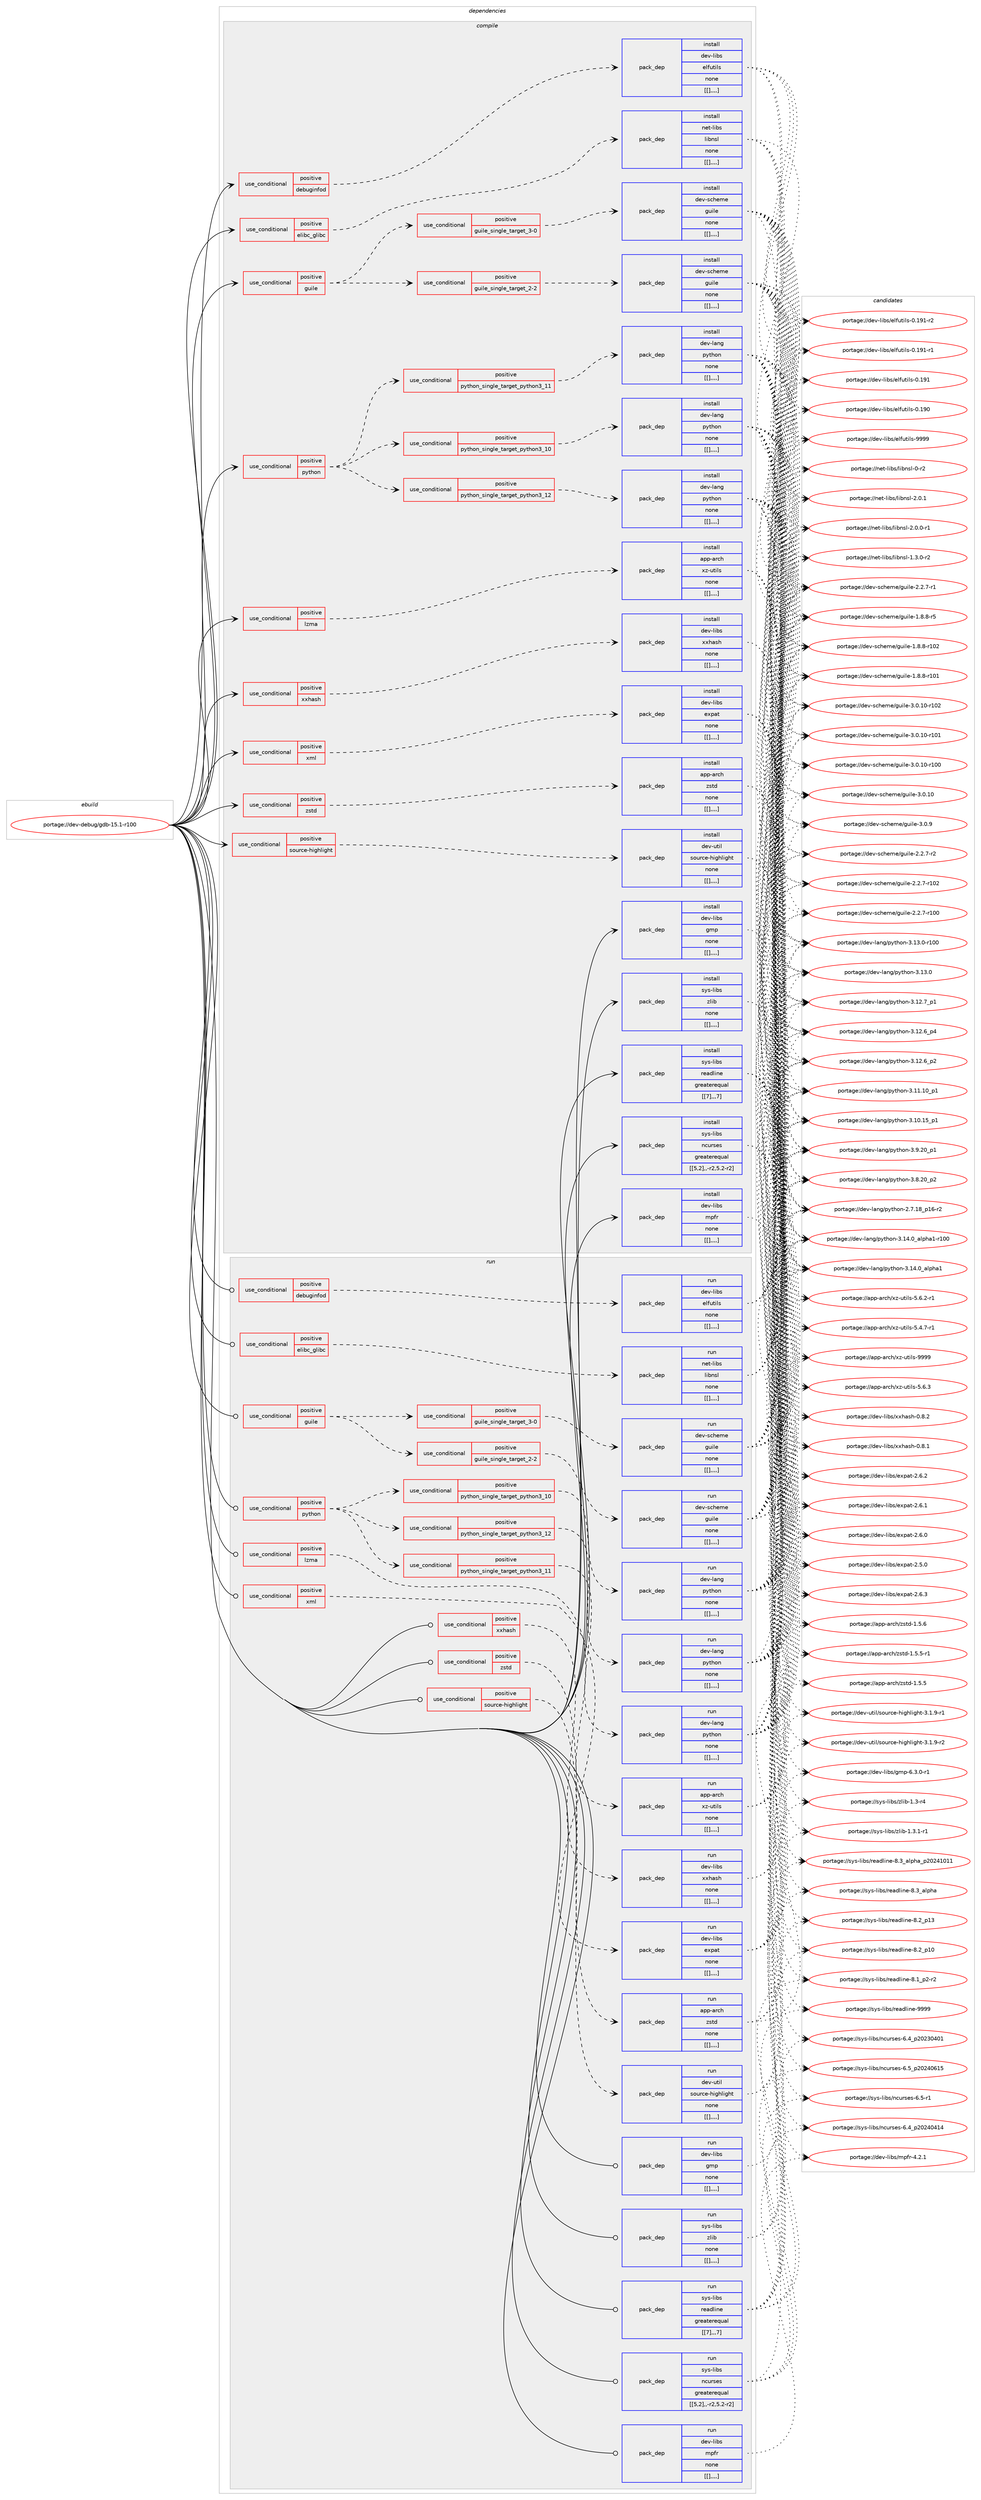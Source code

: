 digraph prolog {

# *************
# Graph options
# *************

newrank=true;
concentrate=true;
compound=true;
graph [rankdir=LR,fontname=Helvetica,fontsize=10,ranksep=1.5];#, ranksep=2.5, nodesep=0.2];
edge  [arrowhead=vee];
node  [fontname=Helvetica,fontsize=10];

# **********
# The ebuild
# **********

subgraph cluster_leftcol {
color=gray;
label=<<i>ebuild</i>>;
id [label="portage://dev-debug/gdb-15.1-r100", color=red, width=4, href="../dev-debug/gdb-15.1-r100.svg"];
}

# ****************
# The dependencies
# ****************

subgraph cluster_midcol {
color=gray;
label=<<i>dependencies</i>>;
subgraph cluster_compile {
fillcolor="#eeeeee";
style=filled;
label=<<i>compile</i>>;
subgraph cond20230 {
dependency74325 [label=<<TABLE BORDER="0" CELLBORDER="1" CELLSPACING="0" CELLPADDING="4"><TR><TD ROWSPAN="3" CELLPADDING="10">use_conditional</TD></TR><TR><TD>positive</TD></TR><TR><TD>debuginfod</TD></TR></TABLE>>, shape=none, color=red];
subgraph pack53071 {
dependency74333 [label=<<TABLE BORDER="0" CELLBORDER="1" CELLSPACING="0" CELLPADDING="4" WIDTH="220"><TR><TD ROWSPAN="6" CELLPADDING="30">pack_dep</TD></TR><TR><TD WIDTH="110">install</TD></TR><TR><TD>dev-libs</TD></TR><TR><TD>elfutils</TD></TR><TR><TD>none</TD></TR><TR><TD>[[],,,,]</TD></TR></TABLE>>, shape=none, color=blue];
}
dependency74325:e -> dependency74333:w [weight=20,style="dashed",arrowhead="vee"];
}
id:e -> dependency74325:w [weight=20,style="solid",arrowhead="vee"];
subgraph cond20240 {
dependency74393 [label=<<TABLE BORDER="0" CELLBORDER="1" CELLSPACING="0" CELLPADDING="4"><TR><TD ROWSPAN="3" CELLPADDING="10">use_conditional</TD></TR><TR><TD>positive</TD></TR><TR><TD>elibc_glibc</TD></TR></TABLE>>, shape=none, color=red];
subgraph pack53130 {
dependency74420 [label=<<TABLE BORDER="0" CELLBORDER="1" CELLSPACING="0" CELLPADDING="4" WIDTH="220"><TR><TD ROWSPAN="6" CELLPADDING="30">pack_dep</TD></TR><TR><TD WIDTH="110">install</TD></TR><TR><TD>net-libs</TD></TR><TR><TD>libnsl</TD></TR><TR><TD>none</TD></TR><TR><TD>[[],,,,]</TD></TR></TABLE>>, shape=none, color=blue];
}
dependency74393:e -> dependency74420:w [weight=20,style="dashed",arrowhead="vee"];
}
id:e -> dependency74393:w [weight=20,style="solid",arrowhead="vee"];
subgraph cond20279 {
dependency74588 [label=<<TABLE BORDER="0" CELLBORDER="1" CELLSPACING="0" CELLPADDING="4"><TR><TD ROWSPAN="3" CELLPADDING="10">use_conditional</TD></TR><TR><TD>positive</TD></TR><TR><TD>guile</TD></TR></TABLE>>, shape=none, color=red];
subgraph cond20319 {
dependency74689 [label=<<TABLE BORDER="0" CELLBORDER="1" CELLSPACING="0" CELLPADDING="4"><TR><TD ROWSPAN="3" CELLPADDING="10">use_conditional</TD></TR><TR><TD>positive</TD></TR><TR><TD>guile_single_target_2-2</TD></TR></TABLE>>, shape=none, color=red];
subgraph pack53320 {
dependency74711 [label=<<TABLE BORDER="0" CELLBORDER="1" CELLSPACING="0" CELLPADDING="4" WIDTH="220"><TR><TD ROWSPAN="6" CELLPADDING="30">pack_dep</TD></TR><TR><TD WIDTH="110">install</TD></TR><TR><TD>dev-scheme</TD></TR><TR><TD>guile</TD></TR><TR><TD>none</TD></TR><TR><TD>[[],,,,]</TD></TR></TABLE>>, shape=none, color=blue];
}
dependency74689:e -> dependency74711:w [weight=20,style="dashed",arrowhead="vee"];
}
dependency74588:e -> dependency74689:w [weight=20,style="dashed",arrowhead="vee"];
subgraph cond20362 {
dependency74736 [label=<<TABLE BORDER="0" CELLBORDER="1" CELLSPACING="0" CELLPADDING="4"><TR><TD ROWSPAN="3" CELLPADDING="10">use_conditional</TD></TR><TR><TD>positive</TD></TR><TR><TD>guile_single_target_3-0</TD></TR></TABLE>>, shape=none, color=red];
subgraph pack53395 {
dependency74806 [label=<<TABLE BORDER="0" CELLBORDER="1" CELLSPACING="0" CELLPADDING="4" WIDTH="220"><TR><TD ROWSPAN="6" CELLPADDING="30">pack_dep</TD></TR><TR><TD WIDTH="110">install</TD></TR><TR><TD>dev-scheme</TD></TR><TR><TD>guile</TD></TR><TR><TD>none</TD></TR><TR><TD>[[],,,,]</TD></TR></TABLE>>, shape=none, color=blue];
}
dependency74736:e -> dependency74806:w [weight=20,style="dashed",arrowhead="vee"];
}
dependency74588:e -> dependency74736:w [weight=20,style="dashed",arrowhead="vee"];
}
id:e -> dependency74588:w [weight=20,style="solid",arrowhead="vee"];
subgraph cond20402 {
dependency74869 [label=<<TABLE BORDER="0" CELLBORDER="1" CELLSPACING="0" CELLPADDING="4"><TR><TD ROWSPAN="3" CELLPADDING="10">use_conditional</TD></TR><TR><TD>positive</TD></TR><TR><TD>lzma</TD></TR></TABLE>>, shape=none, color=red];
subgraph pack53448 {
dependency74892 [label=<<TABLE BORDER="0" CELLBORDER="1" CELLSPACING="0" CELLPADDING="4" WIDTH="220"><TR><TD ROWSPAN="6" CELLPADDING="30">pack_dep</TD></TR><TR><TD WIDTH="110">install</TD></TR><TR><TD>app-arch</TD></TR><TR><TD>xz-utils</TD></TR><TR><TD>none</TD></TR><TR><TD>[[],,,,]</TD></TR></TABLE>>, shape=none, color=blue];
}
dependency74869:e -> dependency74892:w [weight=20,style="dashed",arrowhead="vee"];
}
id:e -> dependency74869:w [weight=20,style="solid",arrowhead="vee"];
subgraph cond20418 {
dependency74896 [label=<<TABLE BORDER="0" CELLBORDER="1" CELLSPACING="0" CELLPADDING="4"><TR><TD ROWSPAN="3" CELLPADDING="10">use_conditional</TD></TR><TR><TD>positive</TD></TR><TR><TD>python</TD></TR></TABLE>>, shape=none, color=red];
subgraph cond20433 {
dependency74919 [label=<<TABLE BORDER="0" CELLBORDER="1" CELLSPACING="0" CELLPADDING="4"><TR><TD ROWSPAN="3" CELLPADDING="10">use_conditional</TD></TR><TR><TD>positive</TD></TR><TR><TD>python_single_target_python3_10</TD></TR></TABLE>>, shape=none, color=red];
subgraph pack53474 {
dependency74946 [label=<<TABLE BORDER="0" CELLBORDER="1" CELLSPACING="0" CELLPADDING="4" WIDTH="220"><TR><TD ROWSPAN="6" CELLPADDING="30">pack_dep</TD></TR><TR><TD WIDTH="110">install</TD></TR><TR><TD>dev-lang</TD></TR><TR><TD>python</TD></TR><TR><TD>none</TD></TR><TR><TD>[[],,,,]</TD></TR></TABLE>>, shape=none, color=blue];
}
dependency74919:e -> dependency74946:w [weight=20,style="dashed",arrowhead="vee"];
}
dependency74896:e -> dependency74919:w [weight=20,style="dashed",arrowhead="vee"];
subgraph cond20445 {
dependency74953 [label=<<TABLE BORDER="0" CELLBORDER="1" CELLSPACING="0" CELLPADDING="4"><TR><TD ROWSPAN="3" CELLPADDING="10">use_conditional</TD></TR><TR><TD>positive</TD></TR><TR><TD>python_single_target_python3_11</TD></TR></TABLE>>, shape=none, color=red];
subgraph pack53516 {
dependency74978 [label=<<TABLE BORDER="0" CELLBORDER="1" CELLSPACING="0" CELLPADDING="4" WIDTH="220"><TR><TD ROWSPAN="6" CELLPADDING="30">pack_dep</TD></TR><TR><TD WIDTH="110">install</TD></TR><TR><TD>dev-lang</TD></TR><TR><TD>python</TD></TR><TR><TD>none</TD></TR><TR><TD>[[],,,,]</TD></TR></TABLE>>, shape=none, color=blue];
}
dependency74953:e -> dependency74978:w [weight=20,style="dashed",arrowhead="vee"];
}
dependency74896:e -> dependency74953:w [weight=20,style="dashed",arrowhead="vee"];
subgraph cond20451 {
dependency74985 [label=<<TABLE BORDER="0" CELLBORDER="1" CELLSPACING="0" CELLPADDING="4"><TR><TD ROWSPAN="3" CELLPADDING="10">use_conditional</TD></TR><TR><TD>positive</TD></TR><TR><TD>python_single_target_python3_12</TD></TR></TABLE>>, shape=none, color=red];
subgraph pack53613 {
dependency75140 [label=<<TABLE BORDER="0" CELLBORDER="1" CELLSPACING="0" CELLPADDING="4" WIDTH="220"><TR><TD ROWSPAN="6" CELLPADDING="30">pack_dep</TD></TR><TR><TD WIDTH="110">install</TD></TR><TR><TD>dev-lang</TD></TR><TR><TD>python</TD></TR><TR><TD>none</TD></TR><TR><TD>[[],,,,]</TD></TR></TABLE>>, shape=none, color=blue];
}
dependency74985:e -> dependency75140:w [weight=20,style="dashed",arrowhead="vee"];
}
dependency74896:e -> dependency74985:w [weight=20,style="dashed",arrowhead="vee"];
}
id:e -> dependency74896:w [weight=20,style="solid",arrowhead="vee"];
subgraph cond20512 {
dependency75148 [label=<<TABLE BORDER="0" CELLBORDER="1" CELLSPACING="0" CELLPADDING="4"><TR><TD ROWSPAN="3" CELLPADDING="10">use_conditional</TD></TR><TR><TD>positive</TD></TR><TR><TD>source-highlight</TD></TR></TABLE>>, shape=none, color=red];
subgraph pack53621 {
dependency75207 [label=<<TABLE BORDER="0" CELLBORDER="1" CELLSPACING="0" CELLPADDING="4" WIDTH="220"><TR><TD ROWSPAN="6" CELLPADDING="30">pack_dep</TD></TR><TR><TD WIDTH="110">install</TD></TR><TR><TD>dev-util</TD></TR><TR><TD>source-highlight</TD></TR><TR><TD>none</TD></TR><TR><TD>[[],,,,]</TD></TR></TABLE>>, shape=none, color=blue];
}
dependency75148:e -> dependency75207:w [weight=20,style="dashed",arrowhead="vee"];
}
id:e -> dependency75148:w [weight=20,style="solid",arrowhead="vee"];
subgraph cond20549 {
dependency75321 [label=<<TABLE BORDER="0" CELLBORDER="1" CELLSPACING="0" CELLPADDING="4"><TR><TD ROWSPAN="3" CELLPADDING="10">use_conditional</TD></TR><TR><TD>positive</TD></TR><TR><TD>xml</TD></TR></TABLE>>, shape=none, color=red];
subgraph pack53757 {
dependency75345 [label=<<TABLE BORDER="0" CELLBORDER="1" CELLSPACING="0" CELLPADDING="4" WIDTH="220"><TR><TD ROWSPAN="6" CELLPADDING="30">pack_dep</TD></TR><TR><TD WIDTH="110">install</TD></TR><TR><TD>dev-libs</TD></TR><TR><TD>expat</TD></TR><TR><TD>none</TD></TR><TR><TD>[[],,,,]</TD></TR></TABLE>>, shape=none, color=blue];
}
dependency75321:e -> dependency75345:w [weight=20,style="dashed",arrowhead="vee"];
}
id:e -> dependency75321:w [weight=20,style="solid",arrowhead="vee"];
subgraph cond20580 {
dependency75396 [label=<<TABLE BORDER="0" CELLBORDER="1" CELLSPACING="0" CELLPADDING="4"><TR><TD ROWSPAN="3" CELLPADDING="10">use_conditional</TD></TR><TR><TD>positive</TD></TR><TR><TD>xxhash</TD></TR></TABLE>>, shape=none, color=red];
subgraph pack53829 {
dependency75450 [label=<<TABLE BORDER="0" CELLBORDER="1" CELLSPACING="0" CELLPADDING="4" WIDTH="220"><TR><TD ROWSPAN="6" CELLPADDING="30">pack_dep</TD></TR><TR><TD WIDTH="110">install</TD></TR><TR><TD>dev-libs</TD></TR><TR><TD>xxhash</TD></TR><TR><TD>none</TD></TR><TR><TD>[[],,,,]</TD></TR></TABLE>>, shape=none, color=blue];
}
dependency75396:e -> dependency75450:w [weight=20,style="dashed",arrowhead="vee"];
}
id:e -> dependency75396:w [weight=20,style="solid",arrowhead="vee"];
subgraph cond20605 {
dependency75454 [label=<<TABLE BORDER="0" CELLBORDER="1" CELLSPACING="0" CELLPADDING="4"><TR><TD ROWSPAN="3" CELLPADDING="10">use_conditional</TD></TR><TR><TD>positive</TD></TR><TR><TD>zstd</TD></TR></TABLE>>, shape=none, color=red];
subgraph pack53853 {
dependency75477 [label=<<TABLE BORDER="0" CELLBORDER="1" CELLSPACING="0" CELLPADDING="4" WIDTH="220"><TR><TD ROWSPAN="6" CELLPADDING="30">pack_dep</TD></TR><TR><TD WIDTH="110">install</TD></TR><TR><TD>app-arch</TD></TR><TR><TD>zstd</TD></TR><TR><TD>none</TD></TR><TR><TD>[[],,,,]</TD></TR></TABLE>>, shape=none, color=blue];
}
dependency75454:e -> dependency75477:w [weight=20,style="dashed",arrowhead="vee"];
}
id:e -> dependency75454:w [weight=20,style="solid",arrowhead="vee"];
subgraph pack53857 {
dependency75498 [label=<<TABLE BORDER="0" CELLBORDER="1" CELLSPACING="0" CELLPADDING="4" WIDTH="220"><TR><TD ROWSPAN="6" CELLPADDING="30">pack_dep</TD></TR><TR><TD WIDTH="110">install</TD></TR><TR><TD>dev-libs</TD></TR><TR><TD>gmp</TD></TR><TR><TD>none</TD></TR><TR><TD>[[],,,,]</TD></TR></TABLE>>, shape=none, color=blue];
}
id:e -> dependency75498:w [weight=20,style="solid",arrowhead="vee"];
subgraph pack53882 {
dependency75501 [label=<<TABLE BORDER="0" CELLBORDER="1" CELLSPACING="0" CELLPADDING="4" WIDTH="220"><TR><TD ROWSPAN="6" CELLPADDING="30">pack_dep</TD></TR><TR><TD WIDTH="110">install</TD></TR><TR><TD>dev-libs</TD></TR><TR><TD>mpfr</TD></TR><TR><TD>none</TD></TR><TR><TD>[[],,,,]</TD></TR></TABLE>>, shape=none, color=blue];
}
id:e -> dependency75501:w [weight=20,style="solid",arrowhead="vee"];
subgraph pack53897 {
dependency75550 [label=<<TABLE BORDER="0" CELLBORDER="1" CELLSPACING="0" CELLPADDING="4" WIDTH="220"><TR><TD ROWSPAN="6" CELLPADDING="30">pack_dep</TD></TR><TR><TD WIDTH="110">install</TD></TR><TR><TD>sys-libs</TD></TR><TR><TD>ncurses</TD></TR><TR><TD>greaterequal</TD></TR><TR><TD>[[5,2],,-r2,5.2-r2]</TD></TR></TABLE>>, shape=none, color=blue];
}
id:e -> dependency75550:w [weight=20,style="solid",arrowhead="vee"];
subgraph pack53932 {
dependency75577 [label=<<TABLE BORDER="0" CELLBORDER="1" CELLSPACING="0" CELLPADDING="4" WIDTH="220"><TR><TD ROWSPAN="6" CELLPADDING="30">pack_dep</TD></TR><TR><TD WIDTH="110">install</TD></TR><TR><TD>sys-libs</TD></TR><TR><TD>readline</TD></TR><TR><TD>greaterequal</TD></TR><TR><TD>[[7],,,7]</TD></TR></TABLE>>, shape=none, color=blue];
}
id:e -> dependency75577:w [weight=20,style="solid",arrowhead="vee"];
subgraph pack53980 {
dependency75658 [label=<<TABLE BORDER="0" CELLBORDER="1" CELLSPACING="0" CELLPADDING="4" WIDTH="220"><TR><TD ROWSPAN="6" CELLPADDING="30">pack_dep</TD></TR><TR><TD WIDTH="110">install</TD></TR><TR><TD>sys-libs</TD></TR><TR><TD>zlib</TD></TR><TR><TD>none</TD></TR><TR><TD>[[],,,,]</TD></TR></TABLE>>, shape=none, color=blue];
}
id:e -> dependency75658:w [weight=20,style="solid",arrowhead="vee"];
}
subgraph cluster_compileandrun {
fillcolor="#eeeeee";
style=filled;
label=<<i>compile and run</i>>;
}
subgraph cluster_run {
fillcolor="#eeeeee";
style=filled;
label=<<i>run</i>>;
subgraph cond20661 {
dependency75692 [label=<<TABLE BORDER="0" CELLBORDER="1" CELLSPACING="0" CELLPADDING="4"><TR><TD ROWSPAN="3" CELLPADDING="10">use_conditional</TD></TR><TR><TD>positive</TD></TR><TR><TD>debuginfod</TD></TR></TABLE>>, shape=none, color=red];
subgraph pack54011 {
dependency75716 [label=<<TABLE BORDER="0" CELLBORDER="1" CELLSPACING="0" CELLPADDING="4" WIDTH="220"><TR><TD ROWSPAN="6" CELLPADDING="30">pack_dep</TD></TR><TR><TD WIDTH="110">run</TD></TR><TR><TD>dev-libs</TD></TR><TR><TD>elfutils</TD></TR><TR><TD>none</TD></TR><TR><TD>[[],,,,]</TD></TR></TABLE>>, shape=none, color=blue];
}
dependency75692:e -> dependency75716:w [weight=20,style="dashed",arrowhead="vee"];
}
id:e -> dependency75692:w [weight=20,style="solid",arrowhead="odot"];
subgraph cond20688 {
dependency75779 [label=<<TABLE BORDER="0" CELLBORDER="1" CELLSPACING="0" CELLPADDING="4"><TR><TD ROWSPAN="3" CELLPADDING="10">use_conditional</TD></TR><TR><TD>positive</TD></TR><TR><TD>elibc_glibc</TD></TR></TABLE>>, shape=none, color=red];
subgraph pack54082 {
dependency75841 [label=<<TABLE BORDER="0" CELLBORDER="1" CELLSPACING="0" CELLPADDING="4" WIDTH="220"><TR><TD ROWSPAN="6" CELLPADDING="30">pack_dep</TD></TR><TR><TD WIDTH="110">run</TD></TR><TR><TD>net-libs</TD></TR><TR><TD>libnsl</TD></TR><TR><TD>none</TD></TR><TR><TD>[[],,,,]</TD></TR></TABLE>>, shape=none, color=blue];
}
dependency75779:e -> dependency75841:w [weight=20,style="dashed",arrowhead="vee"];
}
id:e -> dependency75779:w [weight=20,style="solid",arrowhead="odot"];
subgraph cond20716 {
dependency75863 [label=<<TABLE BORDER="0" CELLBORDER="1" CELLSPACING="0" CELLPADDING="4"><TR><TD ROWSPAN="3" CELLPADDING="10">use_conditional</TD></TR><TR><TD>positive</TD></TR><TR><TD>guile</TD></TR></TABLE>>, shape=none, color=red];
subgraph cond20727 {
dependency75874 [label=<<TABLE BORDER="0" CELLBORDER="1" CELLSPACING="0" CELLPADDING="4"><TR><TD ROWSPAN="3" CELLPADDING="10">use_conditional</TD></TR><TR><TD>positive</TD></TR><TR><TD>guile_single_target_2-2</TD></TR></TABLE>>, shape=none, color=red];
subgraph pack54177 {
dependency76038 [label=<<TABLE BORDER="0" CELLBORDER="1" CELLSPACING="0" CELLPADDING="4" WIDTH="220"><TR><TD ROWSPAN="6" CELLPADDING="30">pack_dep</TD></TR><TR><TD WIDTH="110">run</TD></TR><TR><TD>dev-scheme</TD></TR><TR><TD>guile</TD></TR><TR><TD>none</TD></TR><TR><TD>[[],,,,]</TD></TR></TABLE>>, shape=none, color=blue];
}
dependency75874:e -> dependency76038:w [weight=20,style="dashed",arrowhead="vee"];
}
dependency75863:e -> dependency75874:w [weight=20,style="dashed",arrowhead="vee"];
subgraph cond20795 {
dependency76073 [label=<<TABLE BORDER="0" CELLBORDER="1" CELLSPACING="0" CELLPADDING="4"><TR><TD ROWSPAN="3" CELLPADDING="10">use_conditional</TD></TR><TR><TD>positive</TD></TR><TR><TD>guile_single_target_3-0</TD></TR></TABLE>>, shape=none, color=red];
subgraph pack54254 {
dependency76093 [label=<<TABLE BORDER="0" CELLBORDER="1" CELLSPACING="0" CELLPADDING="4" WIDTH="220"><TR><TD ROWSPAN="6" CELLPADDING="30">pack_dep</TD></TR><TR><TD WIDTH="110">run</TD></TR><TR><TD>dev-scheme</TD></TR><TR><TD>guile</TD></TR><TR><TD>none</TD></TR><TR><TD>[[],,,,]</TD></TR></TABLE>>, shape=none, color=blue];
}
dependency76073:e -> dependency76093:w [weight=20,style="dashed",arrowhead="vee"];
}
dependency75863:e -> dependency76073:w [weight=20,style="dashed",arrowhead="vee"];
}
id:e -> dependency75863:w [weight=20,style="solid",arrowhead="odot"];
subgraph cond20837 {
dependency76156 [label=<<TABLE BORDER="0" CELLBORDER="1" CELLSPACING="0" CELLPADDING="4"><TR><TD ROWSPAN="3" CELLPADDING="10">use_conditional</TD></TR><TR><TD>positive</TD></TR><TR><TD>lzma</TD></TR></TABLE>>, shape=none, color=red];
subgraph pack54313 {
dependency76196 [label=<<TABLE BORDER="0" CELLBORDER="1" CELLSPACING="0" CELLPADDING="4" WIDTH="220"><TR><TD ROWSPAN="6" CELLPADDING="30">pack_dep</TD></TR><TR><TD WIDTH="110">run</TD></TR><TR><TD>app-arch</TD></TR><TR><TD>xz-utils</TD></TR><TR><TD>none</TD></TR><TR><TD>[[],,,,]</TD></TR></TABLE>>, shape=none, color=blue];
}
dependency76156:e -> dependency76196:w [weight=20,style="dashed",arrowhead="vee"];
}
id:e -> dependency76156:w [weight=20,style="solid",arrowhead="odot"];
subgraph cond20861 {
dependency76200 [label=<<TABLE BORDER="0" CELLBORDER="1" CELLSPACING="0" CELLPADDING="4"><TR><TD ROWSPAN="3" CELLPADDING="10">use_conditional</TD></TR><TR><TD>positive</TD></TR><TR><TD>python</TD></TR></TABLE>>, shape=none, color=red];
subgraph cond20867 {
dependency76237 [label=<<TABLE BORDER="0" CELLBORDER="1" CELLSPACING="0" CELLPADDING="4"><TR><TD ROWSPAN="3" CELLPADDING="10">use_conditional</TD></TR><TR><TD>positive</TD></TR><TR><TD>python_single_target_python3_10</TD></TR></TABLE>>, shape=none, color=red];
subgraph pack54345 {
dependency76255 [label=<<TABLE BORDER="0" CELLBORDER="1" CELLSPACING="0" CELLPADDING="4" WIDTH="220"><TR><TD ROWSPAN="6" CELLPADDING="30">pack_dep</TD></TR><TR><TD WIDTH="110">run</TD></TR><TR><TD>dev-lang</TD></TR><TR><TD>python</TD></TR><TR><TD>none</TD></TR><TR><TD>[[],,,,]</TD></TR></TABLE>>, shape=none, color=blue];
}
dependency76237:e -> dependency76255:w [weight=20,style="dashed",arrowhead="vee"];
}
dependency76200:e -> dependency76237:w [weight=20,style="dashed",arrowhead="vee"];
subgraph cond20880 {
dependency76257 [label=<<TABLE BORDER="0" CELLBORDER="1" CELLSPACING="0" CELLPADDING="4"><TR><TD ROWSPAN="3" CELLPADDING="10">use_conditional</TD></TR><TR><TD>positive</TD></TR><TR><TD>python_single_target_python3_11</TD></TR></TABLE>>, shape=none, color=red];
subgraph pack54360 {
dependency76260 [label=<<TABLE BORDER="0" CELLBORDER="1" CELLSPACING="0" CELLPADDING="4" WIDTH="220"><TR><TD ROWSPAN="6" CELLPADDING="30">pack_dep</TD></TR><TR><TD WIDTH="110">run</TD></TR><TR><TD>dev-lang</TD></TR><TR><TD>python</TD></TR><TR><TD>none</TD></TR><TR><TD>[[],,,,]</TD></TR></TABLE>>, shape=none, color=blue];
}
dependency76257:e -> dependency76260:w [weight=20,style="dashed",arrowhead="vee"];
}
dependency76200:e -> dependency76257:w [weight=20,style="dashed",arrowhead="vee"];
subgraph cond20891 {
dependency76280 [label=<<TABLE BORDER="0" CELLBORDER="1" CELLSPACING="0" CELLPADDING="4"><TR><TD ROWSPAN="3" CELLPADDING="10">use_conditional</TD></TR><TR><TD>positive</TD></TR><TR><TD>python_single_target_python3_12</TD></TR></TABLE>>, shape=none, color=red];
subgraph pack54379 {
dependency76323 [label=<<TABLE BORDER="0" CELLBORDER="1" CELLSPACING="0" CELLPADDING="4" WIDTH="220"><TR><TD ROWSPAN="6" CELLPADDING="30">pack_dep</TD></TR><TR><TD WIDTH="110">run</TD></TR><TR><TD>dev-lang</TD></TR><TR><TD>python</TD></TR><TR><TD>none</TD></TR><TR><TD>[[],,,,]</TD></TR></TABLE>>, shape=none, color=blue];
}
dependency76280:e -> dependency76323:w [weight=20,style="dashed",arrowhead="vee"];
}
dependency76200:e -> dependency76280:w [weight=20,style="dashed",arrowhead="vee"];
}
id:e -> dependency76200:w [weight=20,style="solid",arrowhead="odot"];
subgraph cond20911 {
dependency76351 [label=<<TABLE BORDER="0" CELLBORDER="1" CELLSPACING="0" CELLPADDING="4"><TR><TD ROWSPAN="3" CELLPADDING="10">use_conditional</TD></TR><TR><TD>positive</TD></TR><TR><TD>source-highlight</TD></TR></TABLE>>, shape=none, color=red];
subgraph pack54427 {
dependency76381 [label=<<TABLE BORDER="0" CELLBORDER="1" CELLSPACING="0" CELLPADDING="4" WIDTH="220"><TR><TD ROWSPAN="6" CELLPADDING="30">pack_dep</TD></TR><TR><TD WIDTH="110">run</TD></TR><TR><TD>dev-util</TD></TR><TR><TD>source-highlight</TD></TR><TR><TD>none</TD></TR><TR><TD>[[],,,,]</TD></TR></TABLE>>, shape=none, color=blue];
}
dependency76351:e -> dependency76381:w [weight=20,style="dashed",arrowhead="vee"];
}
id:e -> dependency76351:w [weight=20,style="solid",arrowhead="odot"];
subgraph cond20968 {
dependency76486 [label=<<TABLE BORDER="0" CELLBORDER="1" CELLSPACING="0" CELLPADDING="4"><TR><TD ROWSPAN="3" CELLPADDING="10">use_conditional</TD></TR><TR><TD>positive</TD></TR><TR><TD>xml</TD></TR></TABLE>>, shape=none, color=red];
subgraph pack54517 {
dependency76506 [label=<<TABLE BORDER="0" CELLBORDER="1" CELLSPACING="0" CELLPADDING="4" WIDTH="220"><TR><TD ROWSPAN="6" CELLPADDING="30">pack_dep</TD></TR><TR><TD WIDTH="110">run</TD></TR><TR><TD>dev-libs</TD></TR><TR><TD>expat</TD></TR><TR><TD>none</TD></TR><TR><TD>[[],,,,]</TD></TR></TABLE>>, shape=none, color=blue];
}
dependency76486:e -> dependency76506:w [weight=20,style="dashed",arrowhead="vee"];
}
id:e -> dependency76486:w [weight=20,style="solid",arrowhead="odot"];
subgraph cond20998 {
dependency76579 [label=<<TABLE BORDER="0" CELLBORDER="1" CELLSPACING="0" CELLPADDING="4"><TR><TD ROWSPAN="3" CELLPADDING="10">use_conditional</TD></TR><TR><TD>positive</TD></TR><TR><TD>xxhash</TD></TR></TABLE>>, shape=none, color=red];
subgraph pack54565 {
dependency76634 [label=<<TABLE BORDER="0" CELLBORDER="1" CELLSPACING="0" CELLPADDING="4" WIDTH="220"><TR><TD ROWSPAN="6" CELLPADDING="30">pack_dep</TD></TR><TR><TD WIDTH="110">run</TD></TR><TR><TD>dev-libs</TD></TR><TR><TD>xxhash</TD></TR><TR><TD>none</TD></TR><TR><TD>[[],,,,]</TD></TR></TABLE>>, shape=none, color=blue];
}
dependency76579:e -> dependency76634:w [weight=20,style="dashed",arrowhead="vee"];
}
id:e -> dependency76579:w [weight=20,style="solid",arrowhead="odot"];
subgraph cond21023 {
dependency76678 [label=<<TABLE BORDER="0" CELLBORDER="1" CELLSPACING="0" CELLPADDING="4"><TR><TD ROWSPAN="3" CELLPADDING="10">use_conditional</TD></TR><TR><TD>positive</TD></TR><TR><TD>zstd</TD></TR></TABLE>>, shape=none, color=red];
subgraph pack54627 {
dependency76681 [label=<<TABLE BORDER="0" CELLBORDER="1" CELLSPACING="0" CELLPADDING="4" WIDTH="220"><TR><TD ROWSPAN="6" CELLPADDING="30">pack_dep</TD></TR><TR><TD WIDTH="110">run</TD></TR><TR><TD>app-arch</TD></TR><TR><TD>zstd</TD></TR><TR><TD>none</TD></TR><TR><TD>[[],,,,]</TD></TR></TABLE>>, shape=none, color=blue];
}
dependency76678:e -> dependency76681:w [weight=20,style="dashed",arrowhead="vee"];
}
id:e -> dependency76678:w [weight=20,style="solid",arrowhead="odot"];
subgraph pack54639 {
dependency76716 [label=<<TABLE BORDER="0" CELLBORDER="1" CELLSPACING="0" CELLPADDING="4" WIDTH="220"><TR><TD ROWSPAN="6" CELLPADDING="30">pack_dep</TD></TR><TR><TD WIDTH="110">run</TD></TR><TR><TD>dev-libs</TD></TR><TR><TD>gmp</TD></TR><TR><TD>none</TD></TR><TR><TD>[[],,,,]</TD></TR></TABLE>>, shape=none, color=blue];
}
id:e -> dependency76716:w [weight=20,style="solid",arrowhead="odot"];
subgraph pack54675 {
dependency76752 [label=<<TABLE BORDER="0" CELLBORDER="1" CELLSPACING="0" CELLPADDING="4" WIDTH="220"><TR><TD ROWSPAN="6" CELLPADDING="30">pack_dep</TD></TR><TR><TD WIDTH="110">run</TD></TR><TR><TD>dev-libs</TD></TR><TR><TD>mpfr</TD></TR><TR><TD>none</TD></TR><TR><TD>[[],,,,]</TD></TR></TABLE>>, shape=none, color=blue];
}
id:e -> dependency76752:w [weight=20,style="solid",arrowhead="odot"];
subgraph pack54696 {
dependency76801 [label=<<TABLE BORDER="0" CELLBORDER="1" CELLSPACING="0" CELLPADDING="4" WIDTH="220"><TR><TD ROWSPAN="6" CELLPADDING="30">pack_dep</TD></TR><TR><TD WIDTH="110">run</TD></TR><TR><TD>sys-libs</TD></TR><TR><TD>ncurses</TD></TR><TR><TD>greaterequal</TD></TR><TR><TD>[[5,2],,-r2,5.2-r2]</TD></TR></TABLE>>, shape=none, color=blue];
}
id:e -> dependency76801:w [weight=20,style="solid",arrowhead="odot"];
subgraph pack54720 {
dependency76832 [label=<<TABLE BORDER="0" CELLBORDER="1" CELLSPACING="0" CELLPADDING="4" WIDTH="220"><TR><TD ROWSPAN="6" CELLPADDING="30">pack_dep</TD></TR><TR><TD WIDTH="110">run</TD></TR><TR><TD>sys-libs</TD></TR><TR><TD>readline</TD></TR><TR><TD>greaterequal</TD></TR><TR><TD>[[7],,,7]</TD></TR></TABLE>>, shape=none, color=blue];
}
id:e -> dependency76832:w [weight=20,style="solid",arrowhead="odot"];
subgraph pack54752 {
dependency76986 [label=<<TABLE BORDER="0" CELLBORDER="1" CELLSPACING="0" CELLPADDING="4" WIDTH="220"><TR><TD ROWSPAN="6" CELLPADDING="30">pack_dep</TD></TR><TR><TD WIDTH="110">run</TD></TR><TR><TD>sys-libs</TD></TR><TR><TD>zlib</TD></TR><TR><TD>none</TD></TR><TR><TD>[[],,,,]</TD></TR></TABLE>>, shape=none, color=blue];
}
id:e -> dependency76986:w [weight=20,style="solid",arrowhead="odot"];
}
}

# **************
# The candidates
# **************

subgraph cluster_choices {
rank=same;
color=gray;
label=<<i>candidates</i>>;

subgraph choice53239 {
color=black;
nodesep=1;
choice1001011184510810598115471011081021171161051081154557575757 [label="portage://dev-libs/elfutils-9999", color=red, width=4,href="../dev-libs/elfutils-9999.svg"];
choice1001011184510810598115471011081021171161051081154548464957494511450 [label="portage://dev-libs/elfutils-0.191-r2", color=red, width=4,href="../dev-libs/elfutils-0.191-r2.svg"];
choice1001011184510810598115471011081021171161051081154548464957494511449 [label="portage://dev-libs/elfutils-0.191-r1", color=red, width=4,href="../dev-libs/elfutils-0.191-r1.svg"];
choice100101118451081059811547101108102117116105108115454846495749 [label="portage://dev-libs/elfutils-0.191", color=red, width=4,href="../dev-libs/elfutils-0.191.svg"];
choice100101118451081059811547101108102117116105108115454846495748 [label="portage://dev-libs/elfutils-0.190", color=red, width=4,href="../dev-libs/elfutils-0.190.svg"];
dependency74333:e -> choice1001011184510810598115471011081021171161051081154557575757:w [style=dotted,weight="100"];
dependency74333:e -> choice1001011184510810598115471011081021171161051081154548464957494511450:w [style=dotted,weight="100"];
dependency74333:e -> choice1001011184510810598115471011081021171161051081154548464957494511449:w [style=dotted,weight="100"];
dependency74333:e -> choice100101118451081059811547101108102117116105108115454846495749:w [style=dotted,weight="100"];
dependency74333:e -> choice100101118451081059811547101108102117116105108115454846495748:w [style=dotted,weight="100"];
}
subgraph choice53268 {
color=black;
nodesep=1;
choice11010111645108105981154710810598110115108455046484649 [label="portage://net-libs/libnsl-2.0.1", color=red, width=4,href="../net-libs/libnsl-2.0.1.svg"];
choice110101116451081059811547108105981101151084550464846484511449 [label="portage://net-libs/libnsl-2.0.0-r1", color=red, width=4,href="../net-libs/libnsl-2.0.0-r1.svg"];
choice110101116451081059811547108105981101151084549465146484511450 [label="portage://net-libs/libnsl-1.3.0-r2", color=red, width=4,href="../net-libs/libnsl-1.3.0-r2.svg"];
choice1101011164510810598115471081059811011510845484511450 [label="portage://net-libs/libnsl-0-r2", color=red, width=4,href="../net-libs/libnsl-0-r2.svg"];
dependency74420:e -> choice11010111645108105981154710810598110115108455046484649:w [style=dotted,weight="100"];
dependency74420:e -> choice110101116451081059811547108105981101151084550464846484511449:w [style=dotted,weight="100"];
dependency74420:e -> choice110101116451081059811547108105981101151084549465146484511450:w [style=dotted,weight="100"];
dependency74420:e -> choice1101011164510810598115471081059811011510845484511450:w [style=dotted,weight="100"];
}
subgraph choice53342 {
color=black;
nodesep=1;
choice1001011184511599104101109101471031171051081014551464846494845114494850 [label="portage://dev-scheme/guile-3.0.10-r102", color=red, width=4,href="../dev-scheme/guile-3.0.10-r102.svg"];
choice1001011184511599104101109101471031171051081014551464846494845114494849 [label="portage://dev-scheme/guile-3.0.10-r101", color=red, width=4,href="../dev-scheme/guile-3.0.10-r101.svg"];
choice1001011184511599104101109101471031171051081014551464846494845114494848 [label="portage://dev-scheme/guile-3.0.10-r100", color=red, width=4,href="../dev-scheme/guile-3.0.10-r100.svg"];
choice10010111845115991041011091014710311710510810145514648464948 [label="portage://dev-scheme/guile-3.0.10", color=red, width=4,href="../dev-scheme/guile-3.0.10.svg"];
choice100101118451159910410110910147103117105108101455146484657 [label="portage://dev-scheme/guile-3.0.9", color=red, width=4,href="../dev-scheme/guile-3.0.9.svg"];
choice1001011184511599104101109101471031171051081014550465046554511450 [label="portage://dev-scheme/guile-2.2.7-r2", color=red, width=4,href="../dev-scheme/guile-2.2.7-r2.svg"];
choice10010111845115991041011091014710311710510810145504650465545114494850 [label="portage://dev-scheme/guile-2.2.7-r102", color=red, width=4,href="../dev-scheme/guile-2.2.7-r102.svg"];
choice10010111845115991041011091014710311710510810145504650465545114494848 [label="portage://dev-scheme/guile-2.2.7-r100", color=red, width=4,href="../dev-scheme/guile-2.2.7-r100.svg"];
choice1001011184511599104101109101471031171051081014550465046554511449 [label="portage://dev-scheme/guile-2.2.7-r1", color=red, width=4,href="../dev-scheme/guile-2.2.7-r1.svg"];
choice1001011184511599104101109101471031171051081014549465646564511453 [label="portage://dev-scheme/guile-1.8.8-r5", color=red, width=4,href="../dev-scheme/guile-1.8.8-r5.svg"];
choice10010111845115991041011091014710311710510810145494656465645114494850 [label="portage://dev-scheme/guile-1.8.8-r102", color=red, width=4,href="../dev-scheme/guile-1.8.8-r102.svg"];
choice10010111845115991041011091014710311710510810145494656465645114494849 [label="portage://dev-scheme/guile-1.8.8-r101", color=red, width=4,href="../dev-scheme/guile-1.8.8-r101.svg"];
dependency74711:e -> choice1001011184511599104101109101471031171051081014551464846494845114494850:w [style=dotted,weight="100"];
dependency74711:e -> choice1001011184511599104101109101471031171051081014551464846494845114494849:w [style=dotted,weight="100"];
dependency74711:e -> choice1001011184511599104101109101471031171051081014551464846494845114494848:w [style=dotted,weight="100"];
dependency74711:e -> choice10010111845115991041011091014710311710510810145514648464948:w [style=dotted,weight="100"];
dependency74711:e -> choice100101118451159910410110910147103117105108101455146484657:w [style=dotted,weight="100"];
dependency74711:e -> choice1001011184511599104101109101471031171051081014550465046554511450:w [style=dotted,weight="100"];
dependency74711:e -> choice10010111845115991041011091014710311710510810145504650465545114494850:w [style=dotted,weight="100"];
dependency74711:e -> choice10010111845115991041011091014710311710510810145504650465545114494848:w [style=dotted,weight="100"];
dependency74711:e -> choice1001011184511599104101109101471031171051081014550465046554511449:w [style=dotted,weight="100"];
dependency74711:e -> choice1001011184511599104101109101471031171051081014549465646564511453:w [style=dotted,weight="100"];
dependency74711:e -> choice10010111845115991041011091014710311710510810145494656465645114494850:w [style=dotted,weight="100"];
dependency74711:e -> choice10010111845115991041011091014710311710510810145494656465645114494849:w [style=dotted,weight="100"];
}
subgraph choice53350 {
color=black;
nodesep=1;
choice1001011184511599104101109101471031171051081014551464846494845114494850 [label="portage://dev-scheme/guile-3.0.10-r102", color=red, width=4,href="../dev-scheme/guile-3.0.10-r102.svg"];
choice1001011184511599104101109101471031171051081014551464846494845114494849 [label="portage://dev-scheme/guile-3.0.10-r101", color=red, width=4,href="../dev-scheme/guile-3.0.10-r101.svg"];
choice1001011184511599104101109101471031171051081014551464846494845114494848 [label="portage://dev-scheme/guile-3.0.10-r100", color=red, width=4,href="../dev-scheme/guile-3.0.10-r100.svg"];
choice10010111845115991041011091014710311710510810145514648464948 [label="portage://dev-scheme/guile-3.0.10", color=red, width=4,href="../dev-scheme/guile-3.0.10.svg"];
choice100101118451159910410110910147103117105108101455146484657 [label="portage://dev-scheme/guile-3.0.9", color=red, width=4,href="../dev-scheme/guile-3.0.9.svg"];
choice1001011184511599104101109101471031171051081014550465046554511450 [label="portage://dev-scheme/guile-2.2.7-r2", color=red, width=4,href="../dev-scheme/guile-2.2.7-r2.svg"];
choice10010111845115991041011091014710311710510810145504650465545114494850 [label="portage://dev-scheme/guile-2.2.7-r102", color=red, width=4,href="../dev-scheme/guile-2.2.7-r102.svg"];
choice10010111845115991041011091014710311710510810145504650465545114494848 [label="portage://dev-scheme/guile-2.2.7-r100", color=red, width=4,href="../dev-scheme/guile-2.2.7-r100.svg"];
choice1001011184511599104101109101471031171051081014550465046554511449 [label="portage://dev-scheme/guile-2.2.7-r1", color=red, width=4,href="../dev-scheme/guile-2.2.7-r1.svg"];
choice1001011184511599104101109101471031171051081014549465646564511453 [label="portage://dev-scheme/guile-1.8.8-r5", color=red, width=4,href="../dev-scheme/guile-1.8.8-r5.svg"];
choice10010111845115991041011091014710311710510810145494656465645114494850 [label="portage://dev-scheme/guile-1.8.8-r102", color=red, width=4,href="../dev-scheme/guile-1.8.8-r102.svg"];
choice10010111845115991041011091014710311710510810145494656465645114494849 [label="portage://dev-scheme/guile-1.8.8-r101", color=red, width=4,href="../dev-scheme/guile-1.8.8-r101.svg"];
dependency74806:e -> choice1001011184511599104101109101471031171051081014551464846494845114494850:w [style=dotted,weight="100"];
dependency74806:e -> choice1001011184511599104101109101471031171051081014551464846494845114494849:w [style=dotted,weight="100"];
dependency74806:e -> choice1001011184511599104101109101471031171051081014551464846494845114494848:w [style=dotted,weight="100"];
dependency74806:e -> choice10010111845115991041011091014710311710510810145514648464948:w [style=dotted,weight="100"];
dependency74806:e -> choice100101118451159910410110910147103117105108101455146484657:w [style=dotted,weight="100"];
dependency74806:e -> choice1001011184511599104101109101471031171051081014550465046554511450:w [style=dotted,weight="100"];
dependency74806:e -> choice10010111845115991041011091014710311710510810145504650465545114494850:w [style=dotted,weight="100"];
dependency74806:e -> choice10010111845115991041011091014710311710510810145504650465545114494848:w [style=dotted,weight="100"];
dependency74806:e -> choice1001011184511599104101109101471031171051081014550465046554511449:w [style=dotted,weight="100"];
dependency74806:e -> choice1001011184511599104101109101471031171051081014549465646564511453:w [style=dotted,weight="100"];
dependency74806:e -> choice10010111845115991041011091014710311710510810145494656465645114494850:w [style=dotted,weight="100"];
dependency74806:e -> choice10010111845115991041011091014710311710510810145494656465645114494849:w [style=dotted,weight="100"];
}
subgraph choice53366 {
color=black;
nodesep=1;
choice9711211245971149910447120122451171161051081154557575757 [label="portage://app-arch/xz-utils-9999", color=red, width=4,href="../app-arch/xz-utils-9999.svg"];
choice971121124597114991044712012245117116105108115455346544651 [label="portage://app-arch/xz-utils-5.6.3", color=red, width=4,href="../app-arch/xz-utils-5.6.3.svg"];
choice9711211245971149910447120122451171161051081154553465446504511449 [label="portage://app-arch/xz-utils-5.6.2-r1", color=red, width=4,href="../app-arch/xz-utils-5.6.2-r1.svg"];
choice9711211245971149910447120122451171161051081154553465246554511449 [label="portage://app-arch/xz-utils-5.4.7-r1", color=red, width=4,href="../app-arch/xz-utils-5.4.7-r1.svg"];
dependency74892:e -> choice9711211245971149910447120122451171161051081154557575757:w [style=dotted,weight="100"];
dependency74892:e -> choice971121124597114991044712012245117116105108115455346544651:w [style=dotted,weight="100"];
dependency74892:e -> choice9711211245971149910447120122451171161051081154553465446504511449:w [style=dotted,weight="100"];
dependency74892:e -> choice9711211245971149910447120122451171161051081154553465246554511449:w [style=dotted,weight="100"];
}
subgraph choice53373 {
color=black;
nodesep=1;
choice100101118451089711010347112121116104111110455146495246489597108112104974945114494848 [label="portage://dev-lang/python-3.14.0_alpha1-r100", color=red, width=4,href="../dev-lang/python-3.14.0_alpha1-r100.svg"];
choice1001011184510897110103471121211161041111104551464952464895971081121049749 [label="portage://dev-lang/python-3.14.0_alpha1", color=red, width=4,href="../dev-lang/python-3.14.0_alpha1.svg"];
choice1001011184510897110103471121211161041111104551464951464845114494848 [label="portage://dev-lang/python-3.13.0-r100", color=red, width=4,href="../dev-lang/python-3.13.0-r100.svg"];
choice10010111845108971101034711212111610411111045514649514648 [label="portage://dev-lang/python-3.13.0", color=red, width=4,href="../dev-lang/python-3.13.0.svg"];
choice100101118451089711010347112121116104111110455146495046559511249 [label="portage://dev-lang/python-3.12.7_p1", color=red, width=4,href="../dev-lang/python-3.12.7_p1.svg"];
choice100101118451089711010347112121116104111110455146495046549511252 [label="portage://dev-lang/python-3.12.6_p4", color=red, width=4,href="../dev-lang/python-3.12.6_p4.svg"];
choice100101118451089711010347112121116104111110455146495046549511250 [label="portage://dev-lang/python-3.12.6_p2", color=red, width=4,href="../dev-lang/python-3.12.6_p2.svg"];
choice10010111845108971101034711212111610411111045514649494649489511249 [label="portage://dev-lang/python-3.11.10_p1", color=red, width=4,href="../dev-lang/python-3.11.10_p1.svg"];
choice10010111845108971101034711212111610411111045514649484649539511249 [label="portage://dev-lang/python-3.10.15_p1", color=red, width=4,href="../dev-lang/python-3.10.15_p1.svg"];
choice100101118451089711010347112121116104111110455146574650489511249 [label="portage://dev-lang/python-3.9.20_p1", color=red, width=4,href="../dev-lang/python-3.9.20_p1.svg"];
choice100101118451089711010347112121116104111110455146564650489511250 [label="portage://dev-lang/python-3.8.20_p2", color=red, width=4,href="../dev-lang/python-3.8.20_p2.svg"];
choice100101118451089711010347112121116104111110455046554649569511249544511450 [label="portage://dev-lang/python-2.7.18_p16-r2", color=red, width=4,href="../dev-lang/python-2.7.18_p16-r2.svg"];
dependency74946:e -> choice100101118451089711010347112121116104111110455146495246489597108112104974945114494848:w [style=dotted,weight="100"];
dependency74946:e -> choice1001011184510897110103471121211161041111104551464952464895971081121049749:w [style=dotted,weight="100"];
dependency74946:e -> choice1001011184510897110103471121211161041111104551464951464845114494848:w [style=dotted,weight="100"];
dependency74946:e -> choice10010111845108971101034711212111610411111045514649514648:w [style=dotted,weight="100"];
dependency74946:e -> choice100101118451089711010347112121116104111110455146495046559511249:w [style=dotted,weight="100"];
dependency74946:e -> choice100101118451089711010347112121116104111110455146495046549511252:w [style=dotted,weight="100"];
dependency74946:e -> choice100101118451089711010347112121116104111110455146495046549511250:w [style=dotted,weight="100"];
dependency74946:e -> choice10010111845108971101034711212111610411111045514649494649489511249:w [style=dotted,weight="100"];
dependency74946:e -> choice10010111845108971101034711212111610411111045514649484649539511249:w [style=dotted,weight="100"];
dependency74946:e -> choice100101118451089711010347112121116104111110455146574650489511249:w [style=dotted,weight="100"];
dependency74946:e -> choice100101118451089711010347112121116104111110455146564650489511250:w [style=dotted,weight="100"];
dependency74946:e -> choice100101118451089711010347112121116104111110455046554649569511249544511450:w [style=dotted,weight="100"];
}
subgraph choice53388 {
color=black;
nodesep=1;
choice100101118451089711010347112121116104111110455146495246489597108112104974945114494848 [label="portage://dev-lang/python-3.14.0_alpha1-r100", color=red, width=4,href="../dev-lang/python-3.14.0_alpha1-r100.svg"];
choice1001011184510897110103471121211161041111104551464952464895971081121049749 [label="portage://dev-lang/python-3.14.0_alpha1", color=red, width=4,href="../dev-lang/python-3.14.0_alpha1.svg"];
choice1001011184510897110103471121211161041111104551464951464845114494848 [label="portage://dev-lang/python-3.13.0-r100", color=red, width=4,href="../dev-lang/python-3.13.0-r100.svg"];
choice10010111845108971101034711212111610411111045514649514648 [label="portage://dev-lang/python-3.13.0", color=red, width=4,href="../dev-lang/python-3.13.0.svg"];
choice100101118451089711010347112121116104111110455146495046559511249 [label="portage://dev-lang/python-3.12.7_p1", color=red, width=4,href="../dev-lang/python-3.12.7_p1.svg"];
choice100101118451089711010347112121116104111110455146495046549511252 [label="portage://dev-lang/python-3.12.6_p4", color=red, width=4,href="../dev-lang/python-3.12.6_p4.svg"];
choice100101118451089711010347112121116104111110455146495046549511250 [label="portage://dev-lang/python-3.12.6_p2", color=red, width=4,href="../dev-lang/python-3.12.6_p2.svg"];
choice10010111845108971101034711212111610411111045514649494649489511249 [label="portage://dev-lang/python-3.11.10_p1", color=red, width=4,href="../dev-lang/python-3.11.10_p1.svg"];
choice10010111845108971101034711212111610411111045514649484649539511249 [label="portage://dev-lang/python-3.10.15_p1", color=red, width=4,href="../dev-lang/python-3.10.15_p1.svg"];
choice100101118451089711010347112121116104111110455146574650489511249 [label="portage://dev-lang/python-3.9.20_p1", color=red, width=4,href="../dev-lang/python-3.9.20_p1.svg"];
choice100101118451089711010347112121116104111110455146564650489511250 [label="portage://dev-lang/python-3.8.20_p2", color=red, width=4,href="../dev-lang/python-3.8.20_p2.svg"];
choice100101118451089711010347112121116104111110455046554649569511249544511450 [label="portage://dev-lang/python-2.7.18_p16-r2", color=red, width=4,href="../dev-lang/python-2.7.18_p16-r2.svg"];
dependency74978:e -> choice100101118451089711010347112121116104111110455146495246489597108112104974945114494848:w [style=dotted,weight="100"];
dependency74978:e -> choice1001011184510897110103471121211161041111104551464952464895971081121049749:w [style=dotted,weight="100"];
dependency74978:e -> choice1001011184510897110103471121211161041111104551464951464845114494848:w [style=dotted,weight="100"];
dependency74978:e -> choice10010111845108971101034711212111610411111045514649514648:w [style=dotted,weight="100"];
dependency74978:e -> choice100101118451089711010347112121116104111110455146495046559511249:w [style=dotted,weight="100"];
dependency74978:e -> choice100101118451089711010347112121116104111110455146495046549511252:w [style=dotted,weight="100"];
dependency74978:e -> choice100101118451089711010347112121116104111110455146495046549511250:w [style=dotted,weight="100"];
dependency74978:e -> choice10010111845108971101034711212111610411111045514649494649489511249:w [style=dotted,weight="100"];
dependency74978:e -> choice10010111845108971101034711212111610411111045514649484649539511249:w [style=dotted,weight="100"];
dependency74978:e -> choice100101118451089711010347112121116104111110455146574650489511249:w [style=dotted,weight="100"];
dependency74978:e -> choice100101118451089711010347112121116104111110455146564650489511250:w [style=dotted,weight="100"];
dependency74978:e -> choice100101118451089711010347112121116104111110455046554649569511249544511450:w [style=dotted,weight="100"];
}
subgraph choice53400 {
color=black;
nodesep=1;
choice100101118451089711010347112121116104111110455146495246489597108112104974945114494848 [label="portage://dev-lang/python-3.14.0_alpha1-r100", color=red, width=4,href="../dev-lang/python-3.14.0_alpha1-r100.svg"];
choice1001011184510897110103471121211161041111104551464952464895971081121049749 [label="portage://dev-lang/python-3.14.0_alpha1", color=red, width=4,href="../dev-lang/python-3.14.0_alpha1.svg"];
choice1001011184510897110103471121211161041111104551464951464845114494848 [label="portage://dev-lang/python-3.13.0-r100", color=red, width=4,href="../dev-lang/python-3.13.0-r100.svg"];
choice10010111845108971101034711212111610411111045514649514648 [label="portage://dev-lang/python-3.13.0", color=red, width=4,href="../dev-lang/python-3.13.0.svg"];
choice100101118451089711010347112121116104111110455146495046559511249 [label="portage://dev-lang/python-3.12.7_p1", color=red, width=4,href="../dev-lang/python-3.12.7_p1.svg"];
choice100101118451089711010347112121116104111110455146495046549511252 [label="portage://dev-lang/python-3.12.6_p4", color=red, width=4,href="../dev-lang/python-3.12.6_p4.svg"];
choice100101118451089711010347112121116104111110455146495046549511250 [label="portage://dev-lang/python-3.12.6_p2", color=red, width=4,href="../dev-lang/python-3.12.6_p2.svg"];
choice10010111845108971101034711212111610411111045514649494649489511249 [label="portage://dev-lang/python-3.11.10_p1", color=red, width=4,href="../dev-lang/python-3.11.10_p1.svg"];
choice10010111845108971101034711212111610411111045514649484649539511249 [label="portage://dev-lang/python-3.10.15_p1", color=red, width=4,href="../dev-lang/python-3.10.15_p1.svg"];
choice100101118451089711010347112121116104111110455146574650489511249 [label="portage://dev-lang/python-3.9.20_p1", color=red, width=4,href="../dev-lang/python-3.9.20_p1.svg"];
choice100101118451089711010347112121116104111110455146564650489511250 [label="portage://dev-lang/python-3.8.20_p2", color=red, width=4,href="../dev-lang/python-3.8.20_p2.svg"];
choice100101118451089711010347112121116104111110455046554649569511249544511450 [label="portage://dev-lang/python-2.7.18_p16-r2", color=red, width=4,href="../dev-lang/python-2.7.18_p16-r2.svg"];
dependency75140:e -> choice100101118451089711010347112121116104111110455146495246489597108112104974945114494848:w [style=dotted,weight="100"];
dependency75140:e -> choice1001011184510897110103471121211161041111104551464952464895971081121049749:w [style=dotted,weight="100"];
dependency75140:e -> choice1001011184510897110103471121211161041111104551464951464845114494848:w [style=dotted,weight="100"];
dependency75140:e -> choice10010111845108971101034711212111610411111045514649514648:w [style=dotted,weight="100"];
dependency75140:e -> choice100101118451089711010347112121116104111110455146495046559511249:w [style=dotted,weight="100"];
dependency75140:e -> choice100101118451089711010347112121116104111110455146495046549511252:w [style=dotted,weight="100"];
dependency75140:e -> choice100101118451089711010347112121116104111110455146495046549511250:w [style=dotted,weight="100"];
dependency75140:e -> choice10010111845108971101034711212111610411111045514649494649489511249:w [style=dotted,weight="100"];
dependency75140:e -> choice10010111845108971101034711212111610411111045514649484649539511249:w [style=dotted,weight="100"];
dependency75140:e -> choice100101118451089711010347112121116104111110455146574650489511249:w [style=dotted,weight="100"];
dependency75140:e -> choice100101118451089711010347112121116104111110455146564650489511250:w [style=dotted,weight="100"];
dependency75140:e -> choice100101118451089711010347112121116104111110455046554649569511249544511450:w [style=dotted,weight="100"];
}
subgraph choice53430 {
color=black;
nodesep=1;
choice100101118451171161051084711511111711499101451041051031041081051031041164551464946574511450 [label="portage://dev-util/source-highlight-3.1.9-r2", color=red, width=4,href="../dev-util/source-highlight-3.1.9-r2.svg"];
choice100101118451171161051084711511111711499101451041051031041081051031041164551464946574511449 [label="portage://dev-util/source-highlight-3.1.9-r1", color=red, width=4,href="../dev-util/source-highlight-3.1.9-r1.svg"];
dependency75207:e -> choice100101118451171161051084711511111711499101451041051031041081051031041164551464946574511450:w [style=dotted,weight="100"];
dependency75207:e -> choice100101118451171161051084711511111711499101451041051031041081051031041164551464946574511449:w [style=dotted,weight="100"];
}
subgraph choice53432 {
color=black;
nodesep=1;
choice10010111845108105981154710112011297116455046544651 [label="portage://dev-libs/expat-2.6.3", color=red, width=4,href="../dev-libs/expat-2.6.3.svg"];
choice10010111845108105981154710112011297116455046544650 [label="portage://dev-libs/expat-2.6.2", color=red, width=4,href="../dev-libs/expat-2.6.2.svg"];
choice10010111845108105981154710112011297116455046544649 [label="portage://dev-libs/expat-2.6.1", color=red, width=4,href="../dev-libs/expat-2.6.1.svg"];
choice10010111845108105981154710112011297116455046544648 [label="portage://dev-libs/expat-2.6.0", color=red, width=4,href="../dev-libs/expat-2.6.0.svg"];
choice10010111845108105981154710112011297116455046534648 [label="portage://dev-libs/expat-2.5.0", color=red, width=4,href="../dev-libs/expat-2.5.0.svg"];
dependency75345:e -> choice10010111845108105981154710112011297116455046544651:w [style=dotted,weight="100"];
dependency75345:e -> choice10010111845108105981154710112011297116455046544650:w [style=dotted,weight="100"];
dependency75345:e -> choice10010111845108105981154710112011297116455046544649:w [style=dotted,weight="100"];
dependency75345:e -> choice10010111845108105981154710112011297116455046544648:w [style=dotted,weight="100"];
dependency75345:e -> choice10010111845108105981154710112011297116455046534648:w [style=dotted,weight="100"];
}
subgraph choice53437 {
color=black;
nodesep=1;
choice10010111845108105981154712012010497115104454846564650 [label="portage://dev-libs/xxhash-0.8.2", color=red, width=4,href="../dev-libs/xxhash-0.8.2.svg"];
choice10010111845108105981154712012010497115104454846564649 [label="portage://dev-libs/xxhash-0.8.1", color=red, width=4,href="../dev-libs/xxhash-0.8.1.svg"];
dependency75450:e -> choice10010111845108105981154712012010497115104454846564650:w [style=dotted,weight="100"];
dependency75450:e -> choice10010111845108105981154712012010497115104454846564649:w [style=dotted,weight="100"];
}
subgraph choice53480 {
color=black;
nodesep=1;
choice9711211245971149910447122115116100454946534654 [label="portage://app-arch/zstd-1.5.6", color=red, width=4,href="../app-arch/zstd-1.5.6.svg"];
choice97112112459711499104471221151161004549465346534511449 [label="portage://app-arch/zstd-1.5.5-r1", color=red, width=4,href="../app-arch/zstd-1.5.5-r1.svg"];
choice9711211245971149910447122115116100454946534653 [label="portage://app-arch/zstd-1.5.5", color=red, width=4,href="../app-arch/zstd-1.5.5.svg"];
dependency75477:e -> choice9711211245971149910447122115116100454946534654:w [style=dotted,weight="100"];
dependency75477:e -> choice97112112459711499104471221151161004549465346534511449:w [style=dotted,weight="100"];
dependency75477:e -> choice9711211245971149910447122115116100454946534653:w [style=dotted,weight="100"];
}
subgraph choice53490 {
color=black;
nodesep=1;
choice1001011184510810598115471031091124554465146484511449 [label="portage://dev-libs/gmp-6.3.0-r1", color=red, width=4,href="../dev-libs/gmp-6.3.0-r1.svg"];
dependency75498:e -> choice1001011184510810598115471031091124554465146484511449:w [style=dotted,weight="100"];
}
subgraph choice53494 {
color=black;
nodesep=1;
choice100101118451081059811547109112102114455246504649 [label="portage://dev-libs/mpfr-4.2.1", color=red, width=4,href="../dev-libs/mpfr-4.2.1.svg"];
dependency75501:e -> choice100101118451081059811547109112102114455246504649:w [style=dotted,weight="100"];
}
subgraph choice53499 {
color=black;
nodesep=1;
choice1151211154510810598115471109911711411510111545544653951125048505248544953 [label="portage://sys-libs/ncurses-6.5_p20240615", color=red, width=4,href="../sys-libs/ncurses-6.5_p20240615.svg"];
choice11512111545108105981154711099117114115101115455446534511449 [label="portage://sys-libs/ncurses-6.5-r1", color=red, width=4,href="../sys-libs/ncurses-6.5-r1.svg"];
choice1151211154510810598115471109911711411510111545544652951125048505248524952 [label="portage://sys-libs/ncurses-6.4_p20240414", color=red, width=4,href="../sys-libs/ncurses-6.4_p20240414.svg"];
choice1151211154510810598115471109911711411510111545544652951125048505148524849 [label="portage://sys-libs/ncurses-6.4_p20230401", color=red, width=4,href="../sys-libs/ncurses-6.4_p20230401.svg"];
dependency75550:e -> choice1151211154510810598115471109911711411510111545544653951125048505248544953:w [style=dotted,weight="100"];
dependency75550:e -> choice11512111545108105981154711099117114115101115455446534511449:w [style=dotted,weight="100"];
dependency75550:e -> choice1151211154510810598115471109911711411510111545544652951125048505248524952:w [style=dotted,weight="100"];
dependency75550:e -> choice1151211154510810598115471109911711411510111545544652951125048505148524849:w [style=dotted,weight="100"];
}
subgraph choice53542 {
color=black;
nodesep=1;
choice115121115451081059811547114101971001081051101014557575757 [label="portage://sys-libs/readline-9999", color=red, width=4,href="../sys-libs/readline-9999.svg"];
choice1151211154510810598115471141019710010810511010145564651959710811210497951125048505249484949 [label="portage://sys-libs/readline-8.3_alpha_p20241011", color=red, width=4,href="../sys-libs/readline-8.3_alpha_p20241011.svg"];
choice1151211154510810598115471141019710010810511010145564651959710811210497 [label="portage://sys-libs/readline-8.3_alpha", color=red, width=4,href="../sys-libs/readline-8.3_alpha.svg"];
choice1151211154510810598115471141019710010810511010145564650951124951 [label="portage://sys-libs/readline-8.2_p13", color=red, width=4,href="../sys-libs/readline-8.2_p13.svg"];
choice1151211154510810598115471141019710010810511010145564650951124948 [label="portage://sys-libs/readline-8.2_p10", color=red, width=4,href="../sys-libs/readline-8.2_p10.svg"];
choice115121115451081059811547114101971001081051101014556464995112504511450 [label="portage://sys-libs/readline-8.1_p2-r2", color=red, width=4,href="../sys-libs/readline-8.1_p2-r2.svg"];
dependency75577:e -> choice115121115451081059811547114101971001081051101014557575757:w [style=dotted,weight="100"];
dependency75577:e -> choice1151211154510810598115471141019710010810511010145564651959710811210497951125048505249484949:w [style=dotted,weight="100"];
dependency75577:e -> choice1151211154510810598115471141019710010810511010145564651959710811210497:w [style=dotted,weight="100"];
dependency75577:e -> choice1151211154510810598115471141019710010810511010145564650951124951:w [style=dotted,weight="100"];
dependency75577:e -> choice1151211154510810598115471141019710010810511010145564650951124948:w [style=dotted,weight="100"];
dependency75577:e -> choice115121115451081059811547114101971001081051101014556464995112504511450:w [style=dotted,weight="100"];
}
subgraph choice53549 {
color=black;
nodesep=1;
choice115121115451081059811547122108105984549465146494511449 [label="portage://sys-libs/zlib-1.3.1-r1", color=red, width=4,href="../sys-libs/zlib-1.3.1-r1.svg"];
choice11512111545108105981154712210810598454946514511452 [label="portage://sys-libs/zlib-1.3-r4", color=red, width=4,href="../sys-libs/zlib-1.3-r4.svg"];
dependency75658:e -> choice115121115451081059811547122108105984549465146494511449:w [style=dotted,weight="100"];
dependency75658:e -> choice11512111545108105981154712210810598454946514511452:w [style=dotted,weight="100"];
}
subgraph choice53566 {
color=black;
nodesep=1;
choice1001011184510810598115471011081021171161051081154557575757 [label="portage://dev-libs/elfutils-9999", color=red, width=4,href="../dev-libs/elfutils-9999.svg"];
choice1001011184510810598115471011081021171161051081154548464957494511450 [label="portage://dev-libs/elfutils-0.191-r2", color=red, width=4,href="../dev-libs/elfutils-0.191-r2.svg"];
choice1001011184510810598115471011081021171161051081154548464957494511449 [label="portage://dev-libs/elfutils-0.191-r1", color=red, width=4,href="../dev-libs/elfutils-0.191-r1.svg"];
choice100101118451081059811547101108102117116105108115454846495749 [label="portage://dev-libs/elfutils-0.191", color=red, width=4,href="../dev-libs/elfutils-0.191.svg"];
choice100101118451081059811547101108102117116105108115454846495748 [label="portage://dev-libs/elfutils-0.190", color=red, width=4,href="../dev-libs/elfutils-0.190.svg"];
dependency75716:e -> choice1001011184510810598115471011081021171161051081154557575757:w [style=dotted,weight="100"];
dependency75716:e -> choice1001011184510810598115471011081021171161051081154548464957494511450:w [style=dotted,weight="100"];
dependency75716:e -> choice1001011184510810598115471011081021171161051081154548464957494511449:w [style=dotted,weight="100"];
dependency75716:e -> choice100101118451081059811547101108102117116105108115454846495749:w [style=dotted,weight="100"];
dependency75716:e -> choice100101118451081059811547101108102117116105108115454846495748:w [style=dotted,weight="100"];
}
subgraph choice53573 {
color=black;
nodesep=1;
choice11010111645108105981154710810598110115108455046484649 [label="portage://net-libs/libnsl-2.0.1", color=red, width=4,href="../net-libs/libnsl-2.0.1.svg"];
choice110101116451081059811547108105981101151084550464846484511449 [label="portage://net-libs/libnsl-2.0.0-r1", color=red, width=4,href="../net-libs/libnsl-2.0.0-r1.svg"];
choice110101116451081059811547108105981101151084549465146484511450 [label="portage://net-libs/libnsl-1.3.0-r2", color=red, width=4,href="../net-libs/libnsl-1.3.0-r2.svg"];
choice1101011164510810598115471081059811011510845484511450 [label="portage://net-libs/libnsl-0-r2", color=red, width=4,href="../net-libs/libnsl-0-r2.svg"];
dependency75841:e -> choice11010111645108105981154710810598110115108455046484649:w [style=dotted,weight="100"];
dependency75841:e -> choice110101116451081059811547108105981101151084550464846484511449:w [style=dotted,weight="100"];
dependency75841:e -> choice110101116451081059811547108105981101151084549465146484511450:w [style=dotted,weight="100"];
dependency75841:e -> choice1101011164510810598115471081059811011510845484511450:w [style=dotted,weight="100"];
}
subgraph choice53579 {
color=black;
nodesep=1;
choice1001011184511599104101109101471031171051081014551464846494845114494850 [label="portage://dev-scheme/guile-3.0.10-r102", color=red, width=4,href="../dev-scheme/guile-3.0.10-r102.svg"];
choice1001011184511599104101109101471031171051081014551464846494845114494849 [label="portage://dev-scheme/guile-3.0.10-r101", color=red, width=4,href="../dev-scheme/guile-3.0.10-r101.svg"];
choice1001011184511599104101109101471031171051081014551464846494845114494848 [label="portage://dev-scheme/guile-3.0.10-r100", color=red, width=4,href="../dev-scheme/guile-3.0.10-r100.svg"];
choice10010111845115991041011091014710311710510810145514648464948 [label="portage://dev-scheme/guile-3.0.10", color=red, width=4,href="../dev-scheme/guile-3.0.10.svg"];
choice100101118451159910410110910147103117105108101455146484657 [label="portage://dev-scheme/guile-3.0.9", color=red, width=4,href="../dev-scheme/guile-3.0.9.svg"];
choice1001011184511599104101109101471031171051081014550465046554511450 [label="portage://dev-scheme/guile-2.2.7-r2", color=red, width=4,href="../dev-scheme/guile-2.2.7-r2.svg"];
choice10010111845115991041011091014710311710510810145504650465545114494850 [label="portage://dev-scheme/guile-2.2.7-r102", color=red, width=4,href="../dev-scheme/guile-2.2.7-r102.svg"];
choice10010111845115991041011091014710311710510810145504650465545114494848 [label="portage://dev-scheme/guile-2.2.7-r100", color=red, width=4,href="../dev-scheme/guile-2.2.7-r100.svg"];
choice1001011184511599104101109101471031171051081014550465046554511449 [label="portage://dev-scheme/guile-2.2.7-r1", color=red, width=4,href="../dev-scheme/guile-2.2.7-r1.svg"];
choice1001011184511599104101109101471031171051081014549465646564511453 [label="portage://dev-scheme/guile-1.8.8-r5", color=red, width=4,href="../dev-scheme/guile-1.8.8-r5.svg"];
choice10010111845115991041011091014710311710510810145494656465645114494850 [label="portage://dev-scheme/guile-1.8.8-r102", color=red, width=4,href="../dev-scheme/guile-1.8.8-r102.svg"];
choice10010111845115991041011091014710311710510810145494656465645114494849 [label="portage://dev-scheme/guile-1.8.8-r101", color=red, width=4,href="../dev-scheme/guile-1.8.8-r101.svg"];
dependency76038:e -> choice1001011184511599104101109101471031171051081014551464846494845114494850:w [style=dotted,weight="100"];
dependency76038:e -> choice1001011184511599104101109101471031171051081014551464846494845114494849:w [style=dotted,weight="100"];
dependency76038:e -> choice1001011184511599104101109101471031171051081014551464846494845114494848:w [style=dotted,weight="100"];
dependency76038:e -> choice10010111845115991041011091014710311710510810145514648464948:w [style=dotted,weight="100"];
dependency76038:e -> choice100101118451159910410110910147103117105108101455146484657:w [style=dotted,weight="100"];
dependency76038:e -> choice1001011184511599104101109101471031171051081014550465046554511450:w [style=dotted,weight="100"];
dependency76038:e -> choice10010111845115991041011091014710311710510810145504650465545114494850:w [style=dotted,weight="100"];
dependency76038:e -> choice10010111845115991041011091014710311710510810145504650465545114494848:w [style=dotted,weight="100"];
dependency76038:e -> choice1001011184511599104101109101471031171051081014550465046554511449:w [style=dotted,weight="100"];
dependency76038:e -> choice1001011184511599104101109101471031171051081014549465646564511453:w [style=dotted,weight="100"];
dependency76038:e -> choice10010111845115991041011091014710311710510810145494656465645114494850:w [style=dotted,weight="100"];
dependency76038:e -> choice10010111845115991041011091014710311710510810145494656465645114494849:w [style=dotted,weight="100"];
}
subgraph choice53711 {
color=black;
nodesep=1;
choice1001011184511599104101109101471031171051081014551464846494845114494850 [label="portage://dev-scheme/guile-3.0.10-r102", color=red, width=4,href="../dev-scheme/guile-3.0.10-r102.svg"];
choice1001011184511599104101109101471031171051081014551464846494845114494849 [label="portage://dev-scheme/guile-3.0.10-r101", color=red, width=4,href="../dev-scheme/guile-3.0.10-r101.svg"];
choice1001011184511599104101109101471031171051081014551464846494845114494848 [label="portage://dev-scheme/guile-3.0.10-r100", color=red, width=4,href="../dev-scheme/guile-3.0.10-r100.svg"];
choice10010111845115991041011091014710311710510810145514648464948 [label="portage://dev-scheme/guile-3.0.10", color=red, width=4,href="../dev-scheme/guile-3.0.10.svg"];
choice100101118451159910410110910147103117105108101455146484657 [label="portage://dev-scheme/guile-3.0.9", color=red, width=4,href="../dev-scheme/guile-3.0.9.svg"];
choice1001011184511599104101109101471031171051081014550465046554511450 [label="portage://dev-scheme/guile-2.2.7-r2", color=red, width=4,href="../dev-scheme/guile-2.2.7-r2.svg"];
choice10010111845115991041011091014710311710510810145504650465545114494850 [label="portage://dev-scheme/guile-2.2.7-r102", color=red, width=4,href="../dev-scheme/guile-2.2.7-r102.svg"];
choice10010111845115991041011091014710311710510810145504650465545114494848 [label="portage://dev-scheme/guile-2.2.7-r100", color=red, width=4,href="../dev-scheme/guile-2.2.7-r100.svg"];
choice1001011184511599104101109101471031171051081014550465046554511449 [label="portage://dev-scheme/guile-2.2.7-r1", color=red, width=4,href="../dev-scheme/guile-2.2.7-r1.svg"];
choice1001011184511599104101109101471031171051081014549465646564511453 [label="portage://dev-scheme/guile-1.8.8-r5", color=red, width=4,href="../dev-scheme/guile-1.8.8-r5.svg"];
choice10010111845115991041011091014710311710510810145494656465645114494850 [label="portage://dev-scheme/guile-1.8.8-r102", color=red, width=4,href="../dev-scheme/guile-1.8.8-r102.svg"];
choice10010111845115991041011091014710311710510810145494656465645114494849 [label="portage://dev-scheme/guile-1.8.8-r101", color=red, width=4,href="../dev-scheme/guile-1.8.8-r101.svg"];
dependency76093:e -> choice1001011184511599104101109101471031171051081014551464846494845114494850:w [style=dotted,weight="100"];
dependency76093:e -> choice1001011184511599104101109101471031171051081014551464846494845114494849:w [style=dotted,weight="100"];
dependency76093:e -> choice1001011184511599104101109101471031171051081014551464846494845114494848:w [style=dotted,weight="100"];
dependency76093:e -> choice10010111845115991041011091014710311710510810145514648464948:w [style=dotted,weight="100"];
dependency76093:e -> choice100101118451159910410110910147103117105108101455146484657:w [style=dotted,weight="100"];
dependency76093:e -> choice1001011184511599104101109101471031171051081014550465046554511450:w [style=dotted,weight="100"];
dependency76093:e -> choice10010111845115991041011091014710311710510810145504650465545114494850:w [style=dotted,weight="100"];
dependency76093:e -> choice10010111845115991041011091014710311710510810145504650465545114494848:w [style=dotted,weight="100"];
dependency76093:e -> choice1001011184511599104101109101471031171051081014550465046554511449:w [style=dotted,weight="100"];
dependency76093:e -> choice1001011184511599104101109101471031171051081014549465646564511453:w [style=dotted,weight="100"];
dependency76093:e -> choice10010111845115991041011091014710311710510810145494656465645114494850:w [style=dotted,weight="100"];
dependency76093:e -> choice10010111845115991041011091014710311710510810145494656465645114494849:w [style=dotted,weight="100"];
}
subgraph choice53737 {
color=black;
nodesep=1;
choice9711211245971149910447120122451171161051081154557575757 [label="portage://app-arch/xz-utils-9999", color=red, width=4,href="../app-arch/xz-utils-9999.svg"];
choice971121124597114991044712012245117116105108115455346544651 [label="portage://app-arch/xz-utils-5.6.3", color=red, width=4,href="../app-arch/xz-utils-5.6.3.svg"];
choice9711211245971149910447120122451171161051081154553465446504511449 [label="portage://app-arch/xz-utils-5.6.2-r1", color=red, width=4,href="../app-arch/xz-utils-5.6.2-r1.svg"];
choice9711211245971149910447120122451171161051081154553465246554511449 [label="portage://app-arch/xz-utils-5.4.7-r1", color=red, width=4,href="../app-arch/xz-utils-5.4.7-r1.svg"];
dependency76196:e -> choice9711211245971149910447120122451171161051081154557575757:w [style=dotted,weight="100"];
dependency76196:e -> choice971121124597114991044712012245117116105108115455346544651:w [style=dotted,weight="100"];
dependency76196:e -> choice9711211245971149910447120122451171161051081154553465446504511449:w [style=dotted,weight="100"];
dependency76196:e -> choice9711211245971149910447120122451171161051081154553465246554511449:w [style=dotted,weight="100"];
}
subgraph choice53743 {
color=black;
nodesep=1;
choice100101118451089711010347112121116104111110455146495246489597108112104974945114494848 [label="portage://dev-lang/python-3.14.0_alpha1-r100", color=red, width=4,href="../dev-lang/python-3.14.0_alpha1-r100.svg"];
choice1001011184510897110103471121211161041111104551464952464895971081121049749 [label="portage://dev-lang/python-3.14.0_alpha1", color=red, width=4,href="../dev-lang/python-3.14.0_alpha1.svg"];
choice1001011184510897110103471121211161041111104551464951464845114494848 [label="portage://dev-lang/python-3.13.0-r100", color=red, width=4,href="../dev-lang/python-3.13.0-r100.svg"];
choice10010111845108971101034711212111610411111045514649514648 [label="portage://dev-lang/python-3.13.0", color=red, width=4,href="../dev-lang/python-3.13.0.svg"];
choice100101118451089711010347112121116104111110455146495046559511249 [label="portage://dev-lang/python-3.12.7_p1", color=red, width=4,href="../dev-lang/python-3.12.7_p1.svg"];
choice100101118451089711010347112121116104111110455146495046549511252 [label="portage://dev-lang/python-3.12.6_p4", color=red, width=4,href="../dev-lang/python-3.12.6_p4.svg"];
choice100101118451089711010347112121116104111110455146495046549511250 [label="portage://dev-lang/python-3.12.6_p2", color=red, width=4,href="../dev-lang/python-3.12.6_p2.svg"];
choice10010111845108971101034711212111610411111045514649494649489511249 [label="portage://dev-lang/python-3.11.10_p1", color=red, width=4,href="../dev-lang/python-3.11.10_p1.svg"];
choice10010111845108971101034711212111610411111045514649484649539511249 [label="portage://dev-lang/python-3.10.15_p1", color=red, width=4,href="../dev-lang/python-3.10.15_p1.svg"];
choice100101118451089711010347112121116104111110455146574650489511249 [label="portage://dev-lang/python-3.9.20_p1", color=red, width=4,href="../dev-lang/python-3.9.20_p1.svg"];
choice100101118451089711010347112121116104111110455146564650489511250 [label="portage://dev-lang/python-3.8.20_p2", color=red, width=4,href="../dev-lang/python-3.8.20_p2.svg"];
choice100101118451089711010347112121116104111110455046554649569511249544511450 [label="portage://dev-lang/python-2.7.18_p16-r2", color=red, width=4,href="../dev-lang/python-2.7.18_p16-r2.svg"];
dependency76255:e -> choice100101118451089711010347112121116104111110455146495246489597108112104974945114494848:w [style=dotted,weight="100"];
dependency76255:e -> choice1001011184510897110103471121211161041111104551464952464895971081121049749:w [style=dotted,weight="100"];
dependency76255:e -> choice1001011184510897110103471121211161041111104551464951464845114494848:w [style=dotted,weight="100"];
dependency76255:e -> choice10010111845108971101034711212111610411111045514649514648:w [style=dotted,weight="100"];
dependency76255:e -> choice100101118451089711010347112121116104111110455146495046559511249:w [style=dotted,weight="100"];
dependency76255:e -> choice100101118451089711010347112121116104111110455146495046549511252:w [style=dotted,weight="100"];
dependency76255:e -> choice100101118451089711010347112121116104111110455146495046549511250:w [style=dotted,weight="100"];
dependency76255:e -> choice10010111845108971101034711212111610411111045514649494649489511249:w [style=dotted,weight="100"];
dependency76255:e -> choice10010111845108971101034711212111610411111045514649484649539511249:w [style=dotted,weight="100"];
dependency76255:e -> choice100101118451089711010347112121116104111110455146574650489511249:w [style=dotted,weight="100"];
dependency76255:e -> choice100101118451089711010347112121116104111110455146564650489511250:w [style=dotted,weight="100"];
dependency76255:e -> choice100101118451089711010347112121116104111110455046554649569511249544511450:w [style=dotted,weight="100"];
}
subgraph choice53755 {
color=black;
nodesep=1;
choice100101118451089711010347112121116104111110455146495246489597108112104974945114494848 [label="portage://dev-lang/python-3.14.0_alpha1-r100", color=red, width=4,href="../dev-lang/python-3.14.0_alpha1-r100.svg"];
choice1001011184510897110103471121211161041111104551464952464895971081121049749 [label="portage://dev-lang/python-3.14.0_alpha1", color=red, width=4,href="../dev-lang/python-3.14.0_alpha1.svg"];
choice1001011184510897110103471121211161041111104551464951464845114494848 [label="portage://dev-lang/python-3.13.0-r100", color=red, width=4,href="../dev-lang/python-3.13.0-r100.svg"];
choice10010111845108971101034711212111610411111045514649514648 [label="portage://dev-lang/python-3.13.0", color=red, width=4,href="../dev-lang/python-3.13.0.svg"];
choice100101118451089711010347112121116104111110455146495046559511249 [label="portage://dev-lang/python-3.12.7_p1", color=red, width=4,href="../dev-lang/python-3.12.7_p1.svg"];
choice100101118451089711010347112121116104111110455146495046549511252 [label="portage://dev-lang/python-3.12.6_p4", color=red, width=4,href="../dev-lang/python-3.12.6_p4.svg"];
choice100101118451089711010347112121116104111110455146495046549511250 [label="portage://dev-lang/python-3.12.6_p2", color=red, width=4,href="../dev-lang/python-3.12.6_p2.svg"];
choice10010111845108971101034711212111610411111045514649494649489511249 [label="portage://dev-lang/python-3.11.10_p1", color=red, width=4,href="../dev-lang/python-3.11.10_p1.svg"];
choice10010111845108971101034711212111610411111045514649484649539511249 [label="portage://dev-lang/python-3.10.15_p1", color=red, width=4,href="../dev-lang/python-3.10.15_p1.svg"];
choice100101118451089711010347112121116104111110455146574650489511249 [label="portage://dev-lang/python-3.9.20_p1", color=red, width=4,href="../dev-lang/python-3.9.20_p1.svg"];
choice100101118451089711010347112121116104111110455146564650489511250 [label="portage://dev-lang/python-3.8.20_p2", color=red, width=4,href="../dev-lang/python-3.8.20_p2.svg"];
choice100101118451089711010347112121116104111110455046554649569511249544511450 [label="portage://dev-lang/python-2.7.18_p16-r2", color=red, width=4,href="../dev-lang/python-2.7.18_p16-r2.svg"];
dependency76260:e -> choice100101118451089711010347112121116104111110455146495246489597108112104974945114494848:w [style=dotted,weight="100"];
dependency76260:e -> choice1001011184510897110103471121211161041111104551464952464895971081121049749:w [style=dotted,weight="100"];
dependency76260:e -> choice1001011184510897110103471121211161041111104551464951464845114494848:w [style=dotted,weight="100"];
dependency76260:e -> choice10010111845108971101034711212111610411111045514649514648:w [style=dotted,weight="100"];
dependency76260:e -> choice100101118451089711010347112121116104111110455146495046559511249:w [style=dotted,weight="100"];
dependency76260:e -> choice100101118451089711010347112121116104111110455146495046549511252:w [style=dotted,weight="100"];
dependency76260:e -> choice100101118451089711010347112121116104111110455146495046549511250:w [style=dotted,weight="100"];
dependency76260:e -> choice10010111845108971101034711212111610411111045514649494649489511249:w [style=dotted,weight="100"];
dependency76260:e -> choice10010111845108971101034711212111610411111045514649484649539511249:w [style=dotted,weight="100"];
dependency76260:e -> choice100101118451089711010347112121116104111110455146574650489511249:w [style=dotted,weight="100"];
dependency76260:e -> choice100101118451089711010347112121116104111110455146564650489511250:w [style=dotted,weight="100"];
dependency76260:e -> choice100101118451089711010347112121116104111110455046554649569511249544511450:w [style=dotted,weight="100"];
}
subgraph choice53766 {
color=black;
nodesep=1;
choice100101118451089711010347112121116104111110455146495246489597108112104974945114494848 [label="portage://dev-lang/python-3.14.0_alpha1-r100", color=red, width=4,href="../dev-lang/python-3.14.0_alpha1-r100.svg"];
choice1001011184510897110103471121211161041111104551464952464895971081121049749 [label="portage://dev-lang/python-3.14.0_alpha1", color=red, width=4,href="../dev-lang/python-3.14.0_alpha1.svg"];
choice1001011184510897110103471121211161041111104551464951464845114494848 [label="portage://dev-lang/python-3.13.0-r100", color=red, width=4,href="../dev-lang/python-3.13.0-r100.svg"];
choice10010111845108971101034711212111610411111045514649514648 [label="portage://dev-lang/python-3.13.0", color=red, width=4,href="../dev-lang/python-3.13.0.svg"];
choice100101118451089711010347112121116104111110455146495046559511249 [label="portage://dev-lang/python-3.12.7_p1", color=red, width=4,href="../dev-lang/python-3.12.7_p1.svg"];
choice100101118451089711010347112121116104111110455146495046549511252 [label="portage://dev-lang/python-3.12.6_p4", color=red, width=4,href="../dev-lang/python-3.12.6_p4.svg"];
choice100101118451089711010347112121116104111110455146495046549511250 [label="portage://dev-lang/python-3.12.6_p2", color=red, width=4,href="../dev-lang/python-3.12.6_p2.svg"];
choice10010111845108971101034711212111610411111045514649494649489511249 [label="portage://dev-lang/python-3.11.10_p1", color=red, width=4,href="../dev-lang/python-3.11.10_p1.svg"];
choice10010111845108971101034711212111610411111045514649484649539511249 [label="portage://dev-lang/python-3.10.15_p1", color=red, width=4,href="../dev-lang/python-3.10.15_p1.svg"];
choice100101118451089711010347112121116104111110455146574650489511249 [label="portage://dev-lang/python-3.9.20_p1", color=red, width=4,href="../dev-lang/python-3.9.20_p1.svg"];
choice100101118451089711010347112121116104111110455146564650489511250 [label="portage://dev-lang/python-3.8.20_p2", color=red, width=4,href="../dev-lang/python-3.8.20_p2.svg"];
choice100101118451089711010347112121116104111110455046554649569511249544511450 [label="portage://dev-lang/python-2.7.18_p16-r2", color=red, width=4,href="../dev-lang/python-2.7.18_p16-r2.svg"];
dependency76323:e -> choice100101118451089711010347112121116104111110455146495246489597108112104974945114494848:w [style=dotted,weight="100"];
dependency76323:e -> choice1001011184510897110103471121211161041111104551464952464895971081121049749:w [style=dotted,weight="100"];
dependency76323:e -> choice1001011184510897110103471121211161041111104551464951464845114494848:w [style=dotted,weight="100"];
dependency76323:e -> choice10010111845108971101034711212111610411111045514649514648:w [style=dotted,weight="100"];
dependency76323:e -> choice100101118451089711010347112121116104111110455146495046559511249:w [style=dotted,weight="100"];
dependency76323:e -> choice100101118451089711010347112121116104111110455146495046549511252:w [style=dotted,weight="100"];
dependency76323:e -> choice100101118451089711010347112121116104111110455146495046549511250:w [style=dotted,weight="100"];
dependency76323:e -> choice10010111845108971101034711212111610411111045514649494649489511249:w [style=dotted,weight="100"];
dependency76323:e -> choice10010111845108971101034711212111610411111045514649484649539511249:w [style=dotted,weight="100"];
dependency76323:e -> choice100101118451089711010347112121116104111110455146574650489511249:w [style=dotted,weight="100"];
dependency76323:e -> choice100101118451089711010347112121116104111110455146564650489511250:w [style=dotted,weight="100"];
dependency76323:e -> choice100101118451089711010347112121116104111110455046554649569511249544511450:w [style=dotted,weight="100"];
}
subgraph choice53780 {
color=black;
nodesep=1;
choice100101118451171161051084711511111711499101451041051031041081051031041164551464946574511450 [label="portage://dev-util/source-highlight-3.1.9-r2", color=red, width=4,href="../dev-util/source-highlight-3.1.9-r2.svg"];
choice100101118451171161051084711511111711499101451041051031041081051031041164551464946574511449 [label="portage://dev-util/source-highlight-3.1.9-r1", color=red, width=4,href="../dev-util/source-highlight-3.1.9-r1.svg"];
dependency76381:e -> choice100101118451171161051084711511111711499101451041051031041081051031041164551464946574511450:w [style=dotted,weight="100"];
dependency76381:e -> choice100101118451171161051084711511111711499101451041051031041081051031041164551464946574511449:w [style=dotted,weight="100"];
}
subgraph choice53784 {
color=black;
nodesep=1;
choice10010111845108105981154710112011297116455046544651 [label="portage://dev-libs/expat-2.6.3", color=red, width=4,href="../dev-libs/expat-2.6.3.svg"];
choice10010111845108105981154710112011297116455046544650 [label="portage://dev-libs/expat-2.6.2", color=red, width=4,href="../dev-libs/expat-2.6.2.svg"];
choice10010111845108105981154710112011297116455046544649 [label="portage://dev-libs/expat-2.6.1", color=red, width=4,href="../dev-libs/expat-2.6.1.svg"];
choice10010111845108105981154710112011297116455046544648 [label="portage://dev-libs/expat-2.6.0", color=red, width=4,href="../dev-libs/expat-2.6.0.svg"];
choice10010111845108105981154710112011297116455046534648 [label="portage://dev-libs/expat-2.5.0", color=red, width=4,href="../dev-libs/expat-2.5.0.svg"];
dependency76506:e -> choice10010111845108105981154710112011297116455046544651:w [style=dotted,weight="100"];
dependency76506:e -> choice10010111845108105981154710112011297116455046544650:w [style=dotted,weight="100"];
dependency76506:e -> choice10010111845108105981154710112011297116455046544649:w [style=dotted,weight="100"];
dependency76506:e -> choice10010111845108105981154710112011297116455046544648:w [style=dotted,weight="100"];
dependency76506:e -> choice10010111845108105981154710112011297116455046534648:w [style=dotted,weight="100"];
}
subgraph choice53810 {
color=black;
nodesep=1;
choice10010111845108105981154712012010497115104454846564650 [label="portage://dev-libs/xxhash-0.8.2", color=red, width=4,href="../dev-libs/xxhash-0.8.2.svg"];
choice10010111845108105981154712012010497115104454846564649 [label="portage://dev-libs/xxhash-0.8.1", color=red, width=4,href="../dev-libs/xxhash-0.8.1.svg"];
dependency76634:e -> choice10010111845108105981154712012010497115104454846564650:w [style=dotted,weight="100"];
dependency76634:e -> choice10010111845108105981154712012010497115104454846564649:w [style=dotted,weight="100"];
}
subgraph choice53816 {
color=black;
nodesep=1;
choice9711211245971149910447122115116100454946534654 [label="portage://app-arch/zstd-1.5.6", color=red, width=4,href="../app-arch/zstd-1.5.6.svg"];
choice97112112459711499104471221151161004549465346534511449 [label="portage://app-arch/zstd-1.5.5-r1", color=red, width=4,href="../app-arch/zstd-1.5.5-r1.svg"];
choice9711211245971149910447122115116100454946534653 [label="portage://app-arch/zstd-1.5.5", color=red, width=4,href="../app-arch/zstd-1.5.5.svg"];
dependency76681:e -> choice9711211245971149910447122115116100454946534654:w [style=dotted,weight="100"];
dependency76681:e -> choice97112112459711499104471221151161004549465346534511449:w [style=dotted,weight="100"];
dependency76681:e -> choice9711211245971149910447122115116100454946534653:w [style=dotted,weight="100"];
}
subgraph choice53821 {
color=black;
nodesep=1;
choice1001011184510810598115471031091124554465146484511449 [label="portage://dev-libs/gmp-6.3.0-r1", color=red, width=4,href="../dev-libs/gmp-6.3.0-r1.svg"];
dependency76716:e -> choice1001011184510810598115471031091124554465146484511449:w [style=dotted,weight="100"];
}
subgraph choice53860 {
color=black;
nodesep=1;
choice100101118451081059811547109112102114455246504649 [label="portage://dev-libs/mpfr-4.2.1", color=red, width=4,href="../dev-libs/mpfr-4.2.1.svg"];
dependency76752:e -> choice100101118451081059811547109112102114455246504649:w [style=dotted,weight="100"];
}
subgraph choice53866 {
color=black;
nodesep=1;
choice1151211154510810598115471109911711411510111545544653951125048505248544953 [label="portage://sys-libs/ncurses-6.5_p20240615", color=red, width=4,href="../sys-libs/ncurses-6.5_p20240615.svg"];
choice11512111545108105981154711099117114115101115455446534511449 [label="portage://sys-libs/ncurses-6.5-r1", color=red, width=4,href="../sys-libs/ncurses-6.5-r1.svg"];
choice1151211154510810598115471109911711411510111545544652951125048505248524952 [label="portage://sys-libs/ncurses-6.4_p20240414", color=red, width=4,href="../sys-libs/ncurses-6.4_p20240414.svg"];
choice1151211154510810598115471109911711411510111545544652951125048505148524849 [label="portage://sys-libs/ncurses-6.4_p20230401", color=red, width=4,href="../sys-libs/ncurses-6.4_p20230401.svg"];
dependency76801:e -> choice1151211154510810598115471109911711411510111545544653951125048505248544953:w [style=dotted,weight="100"];
dependency76801:e -> choice11512111545108105981154711099117114115101115455446534511449:w [style=dotted,weight="100"];
dependency76801:e -> choice1151211154510810598115471109911711411510111545544652951125048505248524952:w [style=dotted,weight="100"];
dependency76801:e -> choice1151211154510810598115471109911711411510111545544652951125048505148524849:w [style=dotted,weight="100"];
}
subgraph choice53886 {
color=black;
nodesep=1;
choice115121115451081059811547114101971001081051101014557575757 [label="portage://sys-libs/readline-9999", color=red, width=4,href="../sys-libs/readline-9999.svg"];
choice1151211154510810598115471141019710010810511010145564651959710811210497951125048505249484949 [label="portage://sys-libs/readline-8.3_alpha_p20241011", color=red, width=4,href="../sys-libs/readline-8.3_alpha_p20241011.svg"];
choice1151211154510810598115471141019710010810511010145564651959710811210497 [label="portage://sys-libs/readline-8.3_alpha", color=red, width=4,href="../sys-libs/readline-8.3_alpha.svg"];
choice1151211154510810598115471141019710010810511010145564650951124951 [label="portage://sys-libs/readline-8.2_p13", color=red, width=4,href="../sys-libs/readline-8.2_p13.svg"];
choice1151211154510810598115471141019710010810511010145564650951124948 [label="portage://sys-libs/readline-8.2_p10", color=red, width=4,href="../sys-libs/readline-8.2_p10.svg"];
choice115121115451081059811547114101971001081051101014556464995112504511450 [label="portage://sys-libs/readline-8.1_p2-r2", color=red, width=4,href="../sys-libs/readline-8.1_p2-r2.svg"];
dependency76832:e -> choice115121115451081059811547114101971001081051101014557575757:w [style=dotted,weight="100"];
dependency76832:e -> choice1151211154510810598115471141019710010810511010145564651959710811210497951125048505249484949:w [style=dotted,weight="100"];
dependency76832:e -> choice1151211154510810598115471141019710010810511010145564651959710811210497:w [style=dotted,weight="100"];
dependency76832:e -> choice1151211154510810598115471141019710010810511010145564650951124951:w [style=dotted,weight="100"];
dependency76832:e -> choice1151211154510810598115471141019710010810511010145564650951124948:w [style=dotted,weight="100"];
dependency76832:e -> choice115121115451081059811547114101971001081051101014556464995112504511450:w [style=dotted,weight="100"];
}
subgraph choice53933 {
color=black;
nodesep=1;
choice115121115451081059811547122108105984549465146494511449 [label="portage://sys-libs/zlib-1.3.1-r1", color=red, width=4,href="../sys-libs/zlib-1.3.1-r1.svg"];
choice11512111545108105981154712210810598454946514511452 [label="portage://sys-libs/zlib-1.3-r4", color=red, width=4,href="../sys-libs/zlib-1.3-r4.svg"];
dependency76986:e -> choice115121115451081059811547122108105984549465146494511449:w [style=dotted,weight="100"];
dependency76986:e -> choice11512111545108105981154712210810598454946514511452:w [style=dotted,weight="100"];
}
}

}
